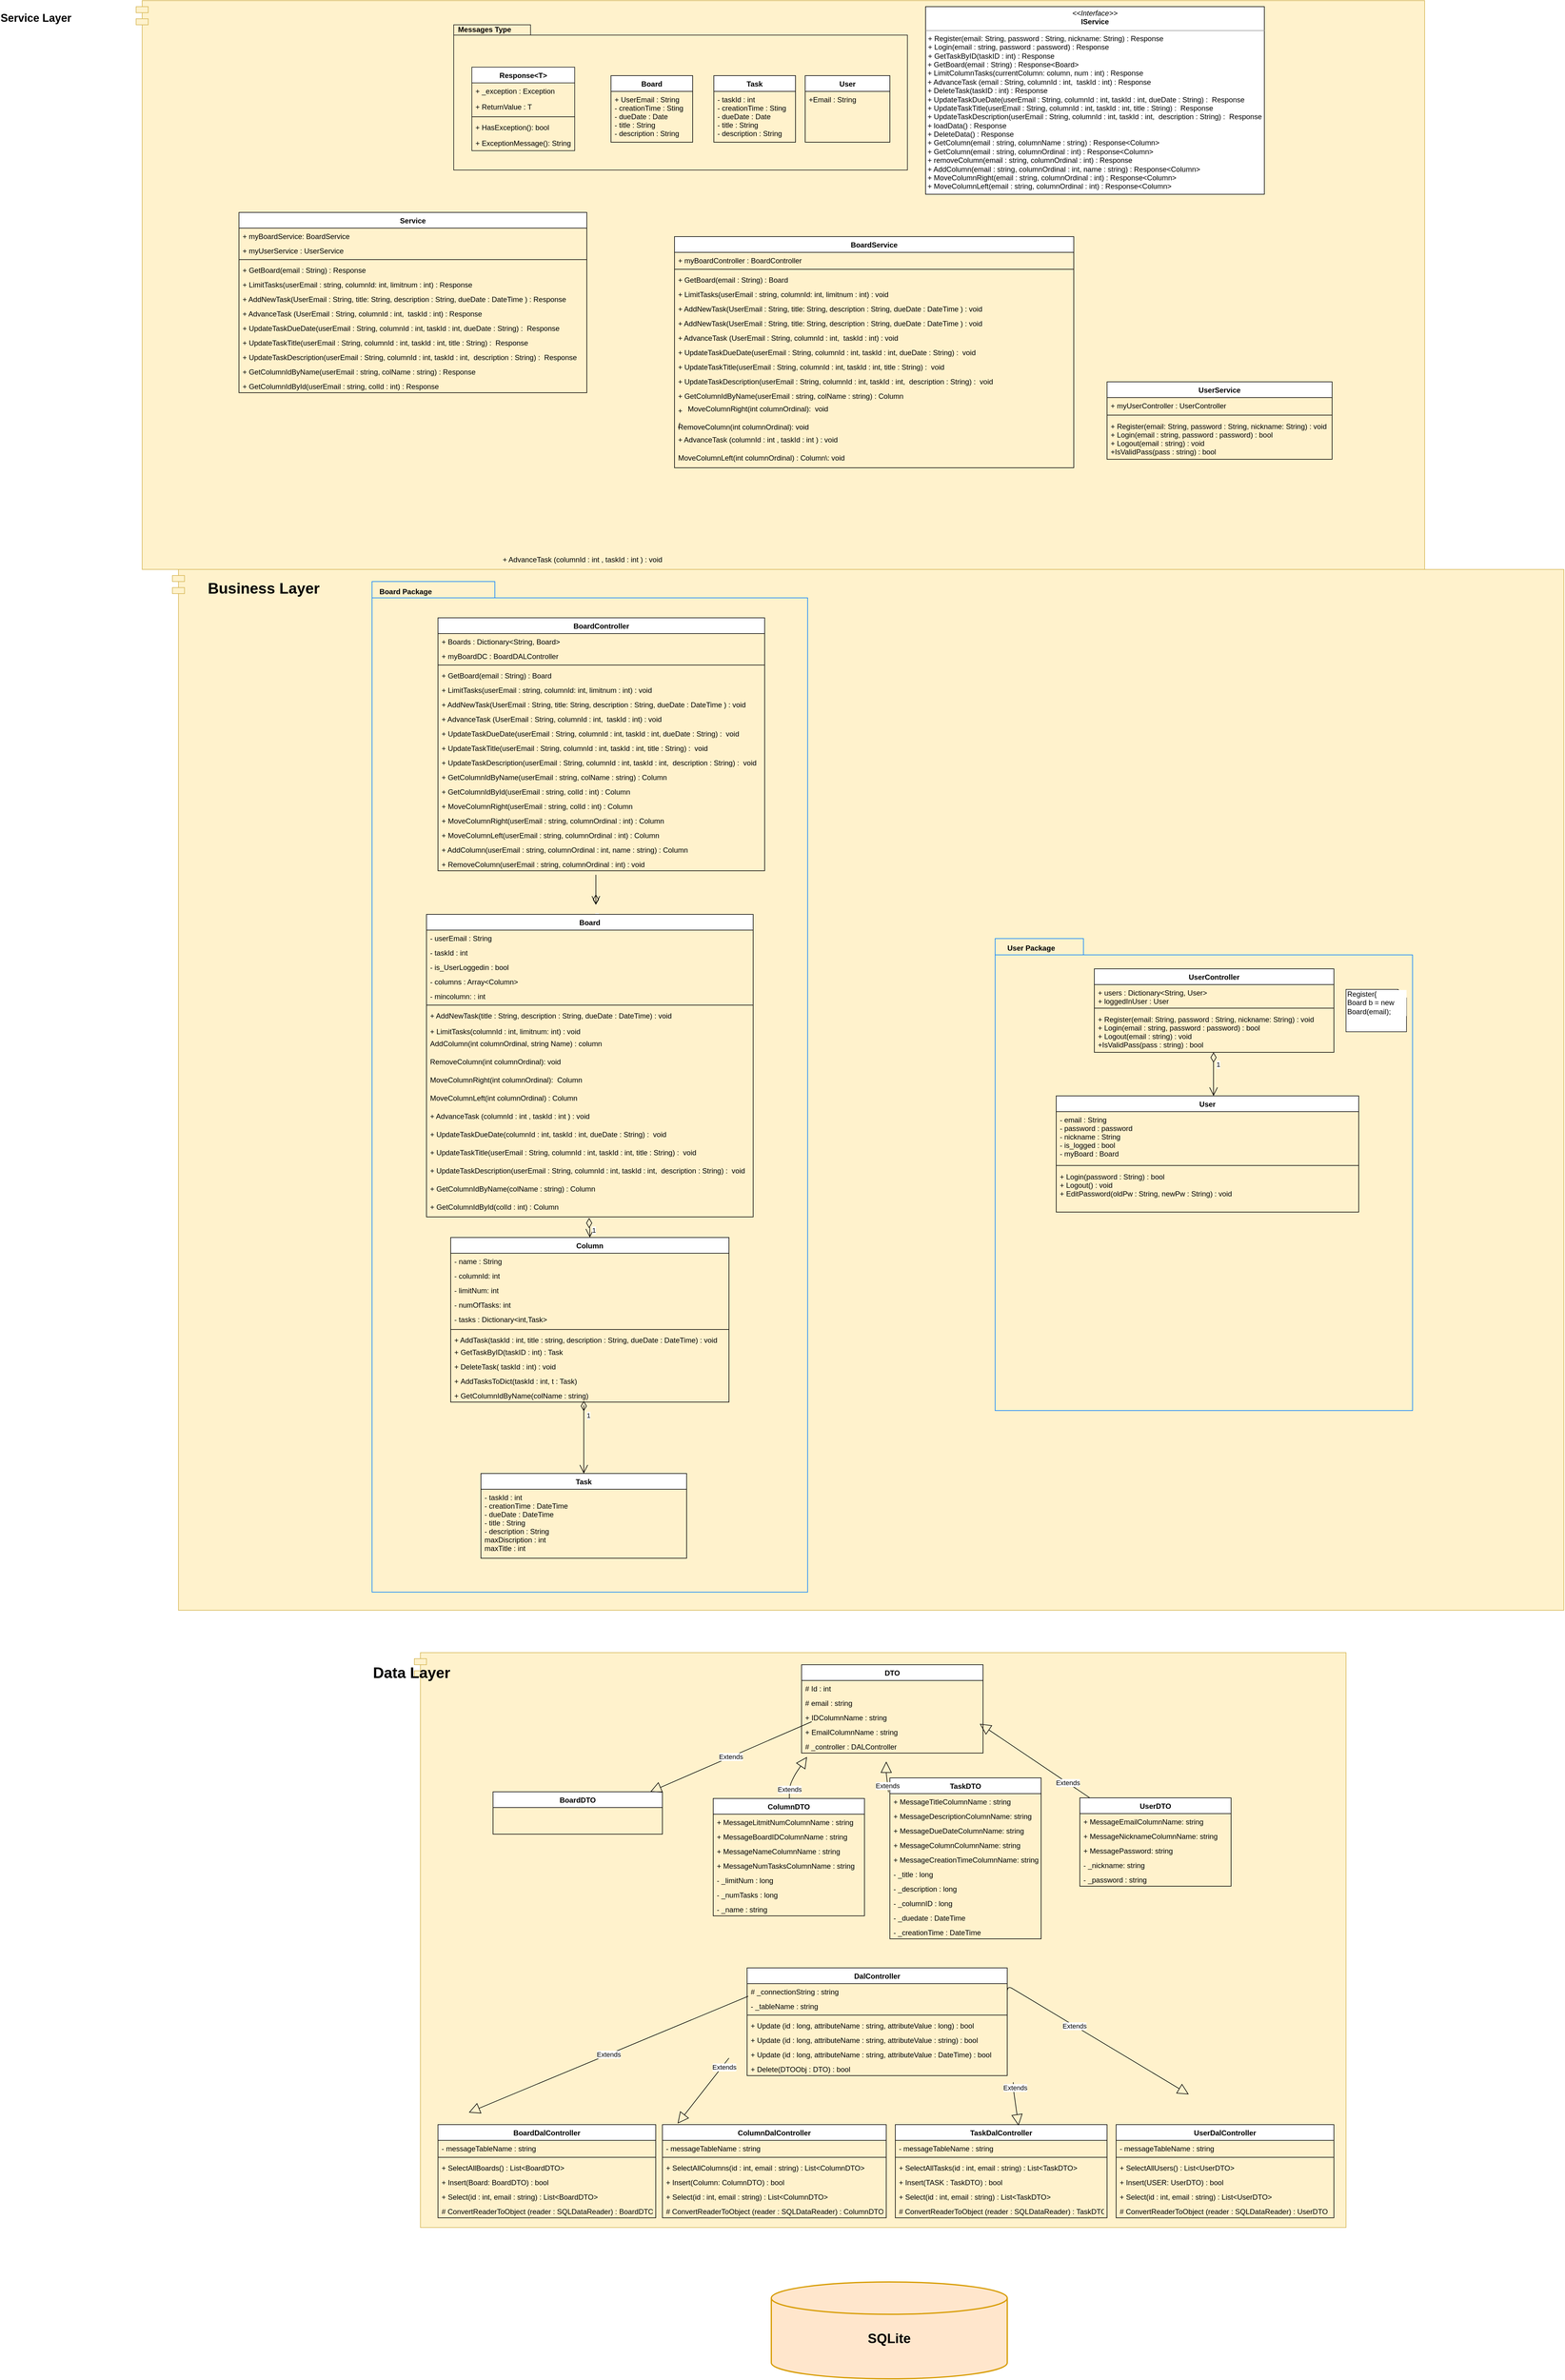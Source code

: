 <mxfile version="13.1.1" type="device"><diagram id="-RquYQ_NJTg_AUpqB6Ne" name="Page-1"><mxGraphModel dx="3422" dy="3586" grid="1" gridSize="10" guides="1" tooltips="1" connect="1" arrows="1" fold="1" page="1" pageScale="1" pageWidth="827" pageHeight="1169" math="0" shadow="0"><root><mxCell id="0"/><mxCell id="1" parent="0"/><mxCell id="ltBjUtxW135NRDKXW1PK-76" value="Service Layer" style="shape=module;align=right;spacingLeft=999;align=center;verticalAlign=bottom;startSize=26;fillColor=#fff2cc;strokeColor=#d6b656;labelPosition=left;verticalLabelPosition=top;spacingRight=-800;spacingBottom=-40;fontSize=18;fontStyle=1" parent="1" vertex="1"><mxGeometry x="-540" y="-1860" width="2130" height="940" as="geometry"/></mxCell><mxCell id="f_YDxazfHKyXnQlS2BQ8-2" value="Messages Type" style="shape=folder;fontStyle=1;spacingTop=10;tabWidth=127;tabHeight=17;tabPosition=left;html=1;verticalAlign=bottom;align=right;spacingBottom=-17;horizontal=1;labelPosition=left;verticalLabelPosition=top;spacingRight=-96;fillColor=#fff2cc;strokeColor=#1A1A1A;" parent="1" vertex="1"><mxGeometry x="-15" y="-1820" width="750" height="240" as="geometry"/></mxCell><mxCell id="PzMGgS6Cn8ioZ-nRno0Y-10" value="Data Layer" style="shape=module;align=center;spacingLeft=-999;align=center;verticalAlign=bottom;strokeColor=#d6b656;fillColor=#fff2cc;labelPosition=center;verticalLabelPosition=top;whiteSpace=wrap;spacingRight=550;spacingBottom=-50;fontSize=25;fontStyle=1" parent="1" vertex="1"><mxGeometry x="-80" y="870" width="1540" height="950" as="geometry"/></mxCell><mxCell id="7azGiuc3Ixv7HJGIlcdi-23" value="Business Layer" style="shape=module;align=center;spacingLeft=-999;align=center;verticalAlign=bottom;fillColor=#fff2cc;strokeColor=#d6b656;labelPosition=center;verticalLabelPosition=top;spacingRight=999;spacingBottom=-45;fontSize=25;fontStyle=1" parent="1" vertex="1"><mxGeometry x="-480" y="-920" width="2300" height="1720" as="geometry"/></mxCell><mxCell id="7azGiuc3Ixv7HJGIlcdi-16" value="Board Package" style="shape=folder;fontStyle=1;spacingTop=-2;tabWidth=203;tabHeight=27;tabPosition=left;html=1;fillColor=none;labelPosition=left;verticalLabelPosition=top;align=right;verticalAlign=bottom;spacingBottom=-26;spacingRight=-100;strokeColor=#007FFF;" parent="1" vertex="1"><mxGeometry x="-150" y="-900" width="720" height="1670" as="geometry"/></mxCell><mxCell id="7azGiuc3Ixv7HJGIlcdi-17" value="User Package" style="shape=folder;fontStyle=1;spacingTop=10;tabWidth=146;tabHeight=27;tabPosition=left;html=1;fillColor=none;labelPosition=left;verticalLabelPosition=top;align=right;verticalAlign=bottom;spacingRight=-100;spacingBottom=-25;strokeColor=#007FFF;" parent="1" vertex="1"><mxGeometry x="880" y="-310" width="690" height="780" as="geometry"/></mxCell><mxCell id="PlvojTVU_Txq_sQHf2pY-31" value="Service" style="swimlane;fontStyle=1;align=center;verticalAlign=top;childLayout=stackLayout;horizontal=1;startSize=26;horizontalStack=0;resizeParent=1;resizeParentMax=0;resizeLast=0;collapsible=1;marginBottom=0;" parent="1" vertex="1"><mxGeometry x="-370" y="-1510" width="575" height="298" as="geometry"/></mxCell><mxCell id="PlvojTVU_Txq_sQHf2pY-32" value="+ myBoardService: BoardService" style="text;align=left;verticalAlign=top;spacingLeft=4;spacingRight=4;overflow=hidden;rotatable=0;points=[[0,0.5],[1,0.5]];portConstraint=eastwest;" parent="PlvojTVU_Txq_sQHf2pY-31" vertex="1"><mxGeometry y="26" width="575" height="24" as="geometry"/></mxCell><mxCell id="PlvojTVU_Txq_sQHf2pY-43" value="+ myUserService : UserService" style="text;align=left;verticalAlign=top;spacingLeft=4;spacingRight=4;overflow=hidden;rotatable=0;points=[[0,0.5],[1,0.5]];portConstraint=eastwest;" parent="PlvojTVU_Txq_sQHf2pY-31" vertex="1"><mxGeometry y="50" width="575" height="24" as="geometry"/></mxCell><mxCell id="PlvojTVU_Txq_sQHf2pY-33" value="" style="line;strokeWidth=1;fillColor=none;align=left;verticalAlign=middle;spacingTop=-1;spacingLeft=3;spacingRight=3;rotatable=0;labelPosition=right;points=[];portConstraint=eastwest;labelBackgroundColor=#ffffff;" parent="PlvojTVU_Txq_sQHf2pY-31" vertex="1"><mxGeometry y="74" width="575" height="8" as="geometry"/></mxCell><mxCell id="PlvojTVU_Txq_sQHf2pY-34" value="+ GetBoard(email : String) : Response&#10;" style="text;align=left;verticalAlign=top;spacingLeft=4;spacingRight=4;overflow=hidden;rotatable=0;points=[[0,0.5],[1,0.5]];portConstraint=eastwest;" parent="PlvojTVU_Txq_sQHf2pY-31" vertex="1"><mxGeometry y="82" width="575" height="24" as="geometry"/></mxCell><mxCell id="PlvojTVU_Txq_sQHf2pY-35" value="+ LimitTasks(userEmail : string, columnId: int, limitnum : int) : Response&#10;" style="text;align=left;verticalAlign=top;spacingLeft=4;spacingRight=4;overflow=hidden;rotatable=0;points=[[0,0.5],[1,0.5]];portConstraint=eastwest;" parent="PlvojTVU_Txq_sQHf2pY-31" vertex="1"><mxGeometry y="106" width="575" height="24" as="geometry"/></mxCell><mxCell id="PlvojTVU_Txq_sQHf2pY-36" value="+ AddNewTask(UserEmail : String, title: String, description : String, dueDate : DateTime ) : Response&#10;&#10;" style="text;align=left;verticalAlign=top;spacingLeft=4;spacingRight=4;overflow=hidden;rotatable=0;points=[[0,0.5],[1,0.5]];portConstraint=eastwest;" parent="PlvojTVU_Txq_sQHf2pY-31" vertex="1"><mxGeometry y="130" width="575" height="24" as="geometry"/></mxCell><mxCell id="PlvojTVU_Txq_sQHf2pY-37" value="+ AdvanceTask (UserEmail : String, columnId : int,  taskId : int) : Response" style="text;align=left;verticalAlign=top;spacingLeft=4;spacingRight=4;overflow=hidden;rotatable=0;points=[[0,0.5],[1,0.5]];portConstraint=eastwest;" parent="PlvojTVU_Txq_sQHf2pY-31" vertex="1"><mxGeometry y="154" width="575" height="24" as="geometry"/></mxCell><mxCell id="PlvojTVU_Txq_sQHf2pY-38" value="+ UpdateTaskDueDate(userEmail : String, columnId : int, taskId : int, dueDate : String) :  Response&#10;&#10;" style="text;align=left;verticalAlign=top;spacingLeft=4;spacingRight=4;overflow=hidden;rotatable=0;points=[[0,0.5],[1,0.5]];portConstraint=eastwest;" parent="PlvojTVU_Txq_sQHf2pY-31" vertex="1"><mxGeometry y="178" width="575" height="24" as="geometry"/></mxCell><mxCell id="PlvojTVU_Txq_sQHf2pY-39" value="+ UpdateTaskTitle(userEmail : String, columnId : int, taskId : int, title : String) :  Response&#10;" style="text;align=left;verticalAlign=top;spacingLeft=4;spacingRight=4;overflow=hidden;rotatable=0;points=[[0,0.5],[1,0.5]];portConstraint=eastwest;" parent="PlvojTVU_Txq_sQHf2pY-31" vertex="1"><mxGeometry y="202" width="575" height="24" as="geometry"/></mxCell><mxCell id="PlvojTVU_Txq_sQHf2pY-40" value="+ UpdateTaskDescription(userEmail : String, columnId : int, taskId : int,  description : String) :  Response&#10;" style="text;align=left;verticalAlign=top;spacingLeft=4;spacingRight=4;overflow=hidden;rotatable=0;points=[[0,0.5],[1,0.5]];portConstraint=eastwest;" parent="PlvojTVU_Txq_sQHf2pY-31" vertex="1"><mxGeometry y="226" width="575" height="24" as="geometry"/></mxCell><mxCell id="PlvojTVU_Txq_sQHf2pY-41" value="+ GetColumnIdByName(userEmail : string, colName : string) : Response" style="text;align=left;verticalAlign=top;spacingLeft=4;spacingRight=4;overflow=hidden;rotatable=0;points=[[0,0.5],[1,0.5]];portConstraint=eastwest;" parent="PlvojTVU_Txq_sQHf2pY-31" vertex="1"><mxGeometry y="250" width="575" height="24" as="geometry"/></mxCell><mxCell id="PlvojTVU_Txq_sQHf2pY-42" value="+ GetColumnIdById(userEmail : string, colId : int) : Response" style="text;align=left;verticalAlign=top;spacingLeft=4;spacingRight=4;overflow=hidden;rotatable=0;points=[[0,0.5],[1,0.5]];portConstraint=eastwest;" parent="PlvojTVU_Txq_sQHf2pY-31" vertex="1"><mxGeometry y="274" width="575" height="24" as="geometry"/></mxCell><mxCell id="PlvojTVU_Txq_sQHf2pY-13" value="BoardService" style="swimlane;fontStyle=1;align=center;verticalAlign=top;childLayout=stackLayout;horizontal=1;startSize=26;horizontalStack=0;resizeParent=1;resizeParentMax=0;resizeLast=0;collapsible=1;marginBottom=0;" parent="1" vertex="1"><mxGeometry x="350" y="-1470" width="660" height="382" as="geometry"/></mxCell><mxCell id="PlvojTVU_Txq_sQHf2pY-14" value="+ myBoardController : BoardController" style="text;align=left;verticalAlign=top;spacingLeft=4;spacingRight=4;overflow=hidden;rotatable=0;points=[[0,0.5],[1,0.5]];portConstraint=eastwest;" parent="PlvojTVU_Txq_sQHf2pY-13" vertex="1"><mxGeometry y="26" width="660" height="24" as="geometry"/></mxCell><mxCell id="PlvojTVU_Txq_sQHf2pY-15" value="" style="line;strokeWidth=1;fillColor=none;align=left;verticalAlign=middle;spacingTop=-1;spacingLeft=3;spacingRight=3;rotatable=0;labelPosition=right;points=[];portConstraint=eastwest;labelBackgroundColor=#ffffff;" parent="PlvojTVU_Txq_sQHf2pY-13" vertex="1"><mxGeometry y="50" width="660" height="8" as="geometry"/></mxCell><mxCell id="PlvojTVU_Txq_sQHf2pY-16" value="+ GetBoard(email : String) : Board&#10;" style="text;align=left;verticalAlign=top;spacingLeft=4;spacingRight=4;overflow=hidden;rotatable=0;points=[[0,0.5],[1,0.5]];portConstraint=eastwest;" parent="PlvojTVU_Txq_sQHf2pY-13" vertex="1"><mxGeometry y="58" width="660" height="24" as="geometry"/></mxCell><mxCell id="PlvojTVU_Txq_sQHf2pY-17" value="+ LimitTasks(userEmail : string, columnId: int, limitnum : int) : void&#10;" style="text;align=left;verticalAlign=top;spacingLeft=4;spacingRight=4;overflow=hidden;rotatable=0;points=[[0,0.5],[1,0.5]];portConstraint=eastwest;" parent="PlvojTVU_Txq_sQHf2pY-13" vertex="1"><mxGeometry y="82" width="660" height="24" as="geometry"/></mxCell><mxCell id="bV0v_9uulyKvcgPEhH_I-34" value="+ AddNewTask(UserEmail : String, title: String, description : String, dueDate : DateTime ) : void&#10;&#10;" style="text;align=left;verticalAlign=top;spacingLeft=4;spacingRight=4;overflow=hidden;rotatable=0;points=[[0,0.5],[1,0.5]];portConstraint=eastwest;" vertex="1" parent="PlvojTVU_Txq_sQHf2pY-13"><mxGeometry y="106" width="660" height="24" as="geometry"/></mxCell><mxCell id="PlvojTVU_Txq_sQHf2pY-18" value="+ AddNewTask(UserEmail : String, title: String, description : String, dueDate : DateTime ) : void&#10;&#10;" style="text;align=left;verticalAlign=top;spacingLeft=4;spacingRight=4;overflow=hidden;rotatable=0;points=[[0,0.5],[1,0.5]];portConstraint=eastwest;" parent="PlvojTVU_Txq_sQHf2pY-13" vertex="1"><mxGeometry y="130" width="660" height="24" as="geometry"/></mxCell><mxCell id="PlvojTVU_Txq_sQHf2pY-19" value="+ AdvanceTask (UserEmail : String, columnId : int,  taskId : int) : void" style="text;align=left;verticalAlign=top;spacingLeft=4;spacingRight=4;overflow=hidden;rotatable=0;points=[[0,0.5],[1,0.5]];portConstraint=eastwest;" parent="PlvojTVU_Txq_sQHf2pY-13" vertex="1"><mxGeometry y="154" width="660" height="24" as="geometry"/></mxCell><mxCell id="PlvojTVU_Txq_sQHf2pY-20" value="+ UpdateTaskDueDate(userEmail : String, columnId : int, taskId : int, dueDate : String) :  void&#10;&#10;" style="text;align=left;verticalAlign=top;spacingLeft=4;spacingRight=4;overflow=hidden;rotatable=0;points=[[0,0.5],[1,0.5]];portConstraint=eastwest;" parent="PlvojTVU_Txq_sQHf2pY-13" vertex="1"><mxGeometry y="178" width="660" height="24" as="geometry"/></mxCell><mxCell id="PlvojTVU_Txq_sQHf2pY-21" value="+ UpdateTaskTitle(userEmail : String, columnId : int, taskId : int, title : String) :  void&#10;" style="text;align=left;verticalAlign=top;spacingLeft=4;spacingRight=4;overflow=hidden;rotatable=0;points=[[0,0.5],[1,0.5]];portConstraint=eastwest;" parent="PlvojTVU_Txq_sQHf2pY-13" vertex="1"><mxGeometry y="202" width="660" height="24" as="geometry"/></mxCell><mxCell id="PlvojTVU_Txq_sQHf2pY-22" value="+ UpdateTaskDescription(userEmail : String, columnId : int, taskId : int,  description : String) :  void&#10;" style="text;align=left;verticalAlign=top;spacingLeft=4;spacingRight=4;overflow=hidden;rotatable=0;points=[[0,0.5],[1,0.5]];portConstraint=eastwest;" parent="PlvojTVU_Txq_sQHf2pY-13" vertex="1"><mxGeometry y="226" width="660" height="24" as="geometry"/></mxCell><mxCell id="PlvojTVU_Txq_sQHf2pY-23" value="+ GetColumnIdByName(userEmail : string, colName : string) : Column" style="text;align=left;verticalAlign=top;spacingLeft=4;spacingRight=4;overflow=hidden;rotatable=0;points=[[0,0.5],[1,0.5]];portConstraint=eastwest;" parent="PlvojTVU_Txq_sQHf2pY-13" vertex="1"><mxGeometry y="250" width="660" height="24" as="geometry"/></mxCell><mxCell id="bV0v_9uulyKvcgPEhH_I-65" value="+" style="text;align=left;verticalAlign=top;spacingLeft=4;spacingRight=4;overflow=hidden;rotatable=0;points=[[0,0.5],[1,0.5]];portConstraint=eastwest;" vertex="1" parent="PlvojTVU_Txq_sQHf2pY-13"><mxGeometry y="274" width="660" height="24" as="geometry"/></mxCell><mxCell id="bV0v_9uulyKvcgPEhH_I-66" value="/" style="text;align=left;verticalAlign=top;spacingLeft=4;spacingRight=4;overflow=hidden;rotatable=0;points=[[0,0.5],[1,0.5]];portConstraint=eastwest;" vertex="1" parent="PlvojTVU_Txq_sQHf2pY-13"><mxGeometry y="298" width="660" height="24" as="geometry"/></mxCell><mxCell id="bV0v_9uulyKvcgPEhH_I-62" value="+ AdvanceTask (columnId : int , taskId : int ) : void" style="text;strokeColor=none;fillColor=none;align=left;verticalAlign=top;spacingLeft=4;spacingRight=4;overflow=hidden;rotatable=0;points=[[0,0.5],[1,0.5]];portConstraint=eastwest;" vertex="1" parent="PlvojTVU_Txq_sQHf2pY-13"><mxGeometry y="322" width="660" height="30" as="geometry"/></mxCell><mxCell id="bV0v_9uulyKvcgPEhH_I-61" value="MoveColumnLeft(int columnOrdinal) : Column\: void" style="text;strokeColor=none;fillColor=none;align=left;verticalAlign=top;spacingLeft=4;spacingRight=4;overflow=hidden;rotatable=0;points=[[0,0.5],[1,0.5]];portConstraint=eastwest;" vertex="1" parent="PlvojTVU_Txq_sQHf2pY-13"><mxGeometry y="352" width="660" height="30" as="geometry"/></mxCell><mxCell id="ltBjUtxW135NRDKXW1PK-75" value="&lt;b&gt;&lt;font style=&quot;font-size: 22px&quot;&gt;SQLite&lt;/font&gt;&lt;/b&gt;" style="strokeWidth=2;html=1;shape=mxgraph.flowchart.database;whiteSpace=wrap;startSize=26;spacingBottom=-28;fillColor=#ffe6cc;strokeColor=#d79b00;" parent="1" vertex="1"><mxGeometry x="510" y="1910" width="390" height="160" as="geometry"/></mxCell><mxCell id="ltBjUtxW135NRDKXW1PK-92" value="&lt;p style=&quot;margin: 0px ; margin-top: 4px ; text-align: center&quot;&gt;&lt;i&gt;&amp;lt;&amp;lt;Interface&amp;gt;&amp;gt;&lt;/i&gt;&lt;br&gt;&lt;b&gt;IService&lt;/b&gt;&lt;/p&gt;&lt;hr size=&quot;1&quot;&gt;&lt;p style=&quot;margin: 0px ; margin-left: 4px&quot;&gt;&lt;/p&gt;&lt;p style=&quot;margin: 0px ; margin-left: 4px&quot;&gt;+ Register(email: String, password : String, nickname: String) : Response&lt;br&gt;&lt;/p&gt;&lt;p style=&quot;margin: 0px ; margin-left: 4px&quot;&gt;+ Login(email : string, password : password) : Response&lt;br&gt;&lt;/p&gt;&lt;p style=&quot;margin: 0px ; margin-left: 4px&quot;&gt;+ GetTaskByID(taskID : int) : Response&lt;/p&gt;&lt;div style=&quot;padding: 0px ; margin: 0px&quot;&gt;&amp;nbsp;+ GetBoard(email : String) : Response&amp;lt;Board&amp;gt;&lt;span&gt;&amp;nbsp;&lt;/span&gt;&lt;/div&gt;&amp;nbsp;+ LimitColumnTasks(currentColumn: column, num : int) : Response&lt;br&gt;&amp;nbsp;+ AdvanceTask (email : String, columnId : int,&amp;nbsp; taskId : int) : Response&lt;br&gt;&amp;nbsp;+ DeleteTask(taskID : int) : Response&lt;span&gt;&amp;nbsp;&lt;/span&gt;&lt;br&gt;&amp;nbsp;+ UpdateTaskDueDate(userEmail : String, columnId : int, taskId : int, dueDate : String) :&amp;nbsp; Response&lt;br&gt;&amp;nbsp;+ UpdateTaskTitle(userEmail : String, columnId : int, taskId : int, title : String) :&amp;nbsp; Response&lt;div style=&quot;padding: 0px ; margin: 0px&quot;&gt;&amp;nbsp;+ UpdateTaskDescription(userEmail : String, columnId : int, taskId : int,&amp;nbsp; description : String) :&amp;nbsp; Response&lt;div style=&quot;padding: 0px ; margin: 0px&quot;&gt;&amp;nbsp;+ loadData() : Response&lt;/div&gt;&lt;div style=&quot;padding: 0px ; margin: 0px&quot;&gt;&amp;nbsp;+ DeleteData() : Response&lt;/div&gt;&lt;div style=&quot;padding: 0px ; margin: 0px&quot;&gt;&amp;nbsp;+ GetColumn(email : string, columnName : string) : Response&amp;lt;Column&amp;gt;&lt;/div&gt;&lt;div style=&quot;padding: 0px ; margin: 0px&quot;&gt;&amp;nbsp;+ GetColumn(email : string, columnOrdinal : int) : Response&amp;lt;Column&amp;gt;&lt;/div&gt;&lt;div style=&quot;padding: 0px ; margin: 0px&quot;&gt;&amp;nbsp;+ removeColumn(email : string, columnOrdinal : int) : Response&lt;br&gt;&lt;/div&gt;&lt;div style=&quot;padding: 0px ; margin: 0px&quot;&gt;&amp;nbsp;+ AddColumn(email : string, columnOrdinal : int, name : string) : Response&amp;lt;Column&amp;gt;&amp;nbsp;&lt;br&gt;&lt;/div&gt;&lt;div style=&quot;padding: 0px ; margin: 0px&quot;&gt;&amp;nbsp;+ MoveColumnRight(email : string, columnOrdinal : int) : Response&amp;lt;Column&amp;gt;&lt;br&gt;&lt;/div&gt;&lt;div style=&quot;padding: 0px ; margin: 0px&quot;&gt;&amp;nbsp;+ MoveColumnLeft(email : string, columnOrdinal : int) : Response&amp;lt;Column&amp;gt;&lt;br&gt;&lt;/div&gt;&lt;/div&gt;" style="verticalAlign=top;align=left;overflow=fill;fontSize=12;fontFamily=Helvetica;html=1;startSize=26;" parent="1" vertex="1"><mxGeometry x="765" y="-1850" width="560" height="310" as="geometry"/></mxCell><mxCell id="f_YDxazfHKyXnQlS2BQ8-60" value="Register{&lt;br&gt;Board b = new Board(email);" style="shape=note;whiteSpace=wrap;html=1;size=14;verticalAlign=top;align=left;spacingTop=-6;labelBackgroundColor=#ffffff;strokeColor=#1A1A1A;fillColor=#FFFFFF;" parent="1" vertex="1"><mxGeometry x="1460" y="-226" width="100" height="70" as="geometry"/></mxCell><mxCell id="ltBjUtxW135NRDKXW1PK-23" value="UserController" style="swimlane;fontStyle=1;align=center;verticalAlign=top;childLayout=stackLayout;horizontal=1;startSize=26;horizontalStack=0;resizeParent=1;resizeParentMax=0;resizeLast=0;collapsible=1;marginBottom=0;" parent="1" vertex="1"><mxGeometry x="1044" y="-260" width="396" height="138" as="geometry"/></mxCell><mxCell id="f_YDxazfHKyXnQlS2BQ8-47" value="+ users : Dictionary&lt;String, User&gt;&#10;+ loggedInUser : User" style="text;align=left;verticalAlign=top;spacingLeft=4;spacingRight=4;overflow=hidden;rotatable=0;points=[[0,0.5],[1,0.5]];portConstraint=eastwest;" parent="ltBjUtxW135NRDKXW1PK-23" vertex="1"><mxGeometry y="26" width="396" height="34" as="geometry"/></mxCell><mxCell id="f_YDxazfHKyXnQlS2BQ8-46" value="" style="line;strokeWidth=1;fillColor=none;align=left;verticalAlign=middle;spacingTop=-1;spacingLeft=3;spacingRight=3;rotatable=0;labelPosition=right;points=[];portConstraint=eastwest;" parent="ltBjUtxW135NRDKXW1PK-23" vertex="1"><mxGeometry y="60" width="396" height="10" as="geometry"/></mxCell><mxCell id="ltBjUtxW135NRDKXW1PK-24" value="+ Register(email: String, password : String, nickname: String) : void&#10;+ Login(email : string, password : password) : bool&#10;+ Logout(email : string) : void&#10;+IsValidPass(pass : string) : bool" style="text;align=left;verticalAlign=top;spacingLeft=4;spacingRight=4;overflow=hidden;rotatable=0;points=[[0,0.5],[1,0.5]];portConstraint=eastwest;" parent="ltBjUtxW135NRDKXW1PK-23" vertex="1"><mxGeometry y="70" width="396" height="68" as="geometry"/></mxCell><mxCell id="Bc8iCjD8DV4jMRBxt45--7" value="User" style="swimlane;fontStyle=1;align=center;verticalAlign=top;childLayout=stackLayout;horizontal=1;startSize=26;horizontalStack=0;resizeParent=1;resizeParentMax=0;resizeLast=0;collapsible=1;marginBottom=0;fillColor=#FFFFFF;" parent="1" vertex="1"><mxGeometry x="981" y="-50" width="500" height="192" as="geometry"/></mxCell><mxCell id="Bc8iCjD8DV4jMRBxt45--8" value="- email : String&#10;- password : password&#10;- nickname : String&#10;- is_logged : bool&#10;- myBoard : Board" style="text;align=left;verticalAlign=top;spacingLeft=4;spacingRight=4;overflow=hidden;rotatable=0;points=[[0,0.5],[1,0.5]];portConstraint=eastwest;" parent="Bc8iCjD8DV4jMRBxt45--7" vertex="1"><mxGeometry y="26" width="500" height="84" as="geometry"/></mxCell><mxCell id="Bc8iCjD8DV4jMRBxt45--9" value="" style="line;strokeWidth=1;fillColor=none;align=left;verticalAlign=middle;spacingTop=-1;spacingLeft=3;spacingRight=3;rotatable=0;labelPosition=right;points=[];portConstraint=eastwest;" parent="Bc8iCjD8DV4jMRBxt45--7" vertex="1"><mxGeometry y="110" width="500" height="10" as="geometry"/></mxCell><mxCell id="Bc8iCjD8DV4jMRBxt45--10" value="+ Login(password : String) : bool&#10;+ Logout() : void&#10;+ EditPassword(oldPw : String, newPw : String) : void&#10;" style="text;strokeColor=none;fillColor=none;align=left;verticalAlign=top;spacingLeft=4;spacingRight=4;overflow=hidden;rotatable=0;points=[[0,0.5],[1,0.5]];portConstraint=eastwest;" parent="Bc8iCjD8DV4jMRBxt45--7" vertex="1"><mxGeometry y="120" width="500" height="72" as="geometry"/></mxCell><mxCell id="TAwMk2L25y2mn7AtMvrn-1" value="Column" style="swimlane;fontStyle=1;align=center;verticalAlign=top;childLayout=stackLayout;horizontal=1;startSize=26;horizontalStack=0;resizeParent=1;resizeParentMax=0;resizeLast=0;collapsible=1;marginBottom=0;" parent="1" vertex="1"><mxGeometry x="-20" y="184" width="460" height="272" as="geometry"/></mxCell><mxCell id="TAwMk2L25y2mn7AtMvrn-2" value="- name : String" style="text;strokeColor=none;fillColor=none;align=left;verticalAlign=top;spacingLeft=4;spacingRight=4;overflow=hidden;rotatable=0;points=[[0,0.5],[1,0.5]];portConstraint=eastwest;" parent="TAwMk2L25y2mn7AtMvrn-1" vertex="1"><mxGeometry y="26" width="460" height="24" as="geometry"/></mxCell><mxCell id="PzMGgS6Cn8ioZ-nRno0Y-11" value="- columnId: int" style="text;strokeColor=none;fillColor=none;align=left;verticalAlign=top;spacingLeft=4;spacingRight=4;overflow=hidden;rotatable=0;points=[[0,0.5],[1,0.5]];portConstraint=eastwest;" parent="TAwMk2L25y2mn7AtMvrn-1" vertex="1"><mxGeometry y="50" width="460" height="24" as="geometry"/></mxCell><mxCell id="ltBjUtxW135NRDKXW1PK-16" value="- limitNum: int" style="text;strokeColor=none;fillColor=none;align=left;verticalAlign=top;spacingLeft=4;spacingRight=4;overflow=hidden;rotatable=0;points=[[0,0.5],[1,0.5]];portConstraint=eastwest;" parent="TAwMk2L25y2mn7AtMvrn-1" vertex="1"><mxGeometry y="74" width="460" height="24" as="geometry"/></mxCell><mxCell id="PlvojTVU_Txq_sQHf2pY-1" value="- numOfTasks: int" style="text;strokeColor=none;fillColor=none;align=left;verticalAlign=top;spacingLeft=4;spacingRight=4;overflow=hidden;rotatable=0;points=[[0,0.5],[1,0.5]];portConstraint=eastwest;" parent="TAwMk2L25y2mn7AtMvrn-1" vertex="1"><mxGeometry y="98" width="460" height="24" as="geometry"/></mxCell><mxCell id="TAwMk2L25y2mn7AtMvrn-23" value="- tasks : Dictionary&lt;int,Task&gt;" style="text;strokeColor=none;fillColor=none;align=left;verticalAlign=top;spacingLeft=4;spacingRight=4;overflow=hidden;rotatable=0;points=[[0,0.5],[1,0.5]];portConstraint=eastwest;" parent="TAwMk2L25y2mn7AtMvrn-1" vertex="1"><mxGeometry y="122" width="460" height="26" as="geometry"/></mxCell><mxCell id="TAwMk2L25y2mn7AtMvrn-3" value="" style="line;strokeWidth=1;fillColor=none;align=left;verticalAlign=middle;spacingTop=-1;spacingLeft=3;spacingRight=3;rotatable=0;labelPosition=right;points=[];portConstraint=eastwest;" parent="TAwMk2L25y2mn7AtMvrn-1" vertex="1"><mxGeometry y="148" width="460" height="8" as="geometry"/></mxCell><mxCell id="f_YDxazfHKyXnQlS2BQ8-48" value="+ AddTask(taskId : int, title : string, description : String, dueDate : DateTime) : void" style="text;strokeColor=none;fillColor=none;align=left;verticalAlign=top;spacingLeft=4;spacingRight=4;overflow=hidden;rotatable=0;points=[[0,0.5],[1,0.5]];portConstraint=eastwest;" parent="TAwMk2L25y2mn7AtMvrn-1" vertex="1"><mxGeometry y="156" width="460" height="20" as="geometry"/></mxCell><mxCell id="TAwMk2L25y2mn7AtMvrn-21" value="+ GetTaskByID(taskID : int) : Task" style="text;strokeColor=none;fillColor=none;align=left;verticalAlign=top;spacingLeft=4;spacingRight=4;overflow=hidden;rotatable=0;points=[[0,0.5],[1,0.5]];portConstraint=eastwest;" parent="TAwMk2L25y2mn7AtMvrn-1" vertex="1"><mxGeometry y="176" width="460" height="24" as="geometry"/></mxCell><mxCell id="f_YDxazfHKyXnQlS2BQ8-58" value="+ DeleteTask( taskId : int) : void" style="text;strokeColor=none;fillColor=none;align=left;verticalAlign=top;spacingLeft=4;spacingRight=4;overflow=hidden;rotatable=0;points=[[0,0.5],[1,0.5]];portConstraint=eastwest;" parent="TAwMk2L25y2mn7AtMvrn-1" vertex="1"><mxGeometry y="200" width="460" height="24" as="geometry"/></mxCell><mxCell id="PlvojTVU_Txq_sQHf2pY-2" value="+ AddTasksToDict(taskId : int, t : Task)" style="text;strokeColor=none;fillColor=none;align=left;verticalAlign=top;spacingLeft=4;spacingRight=4;overflow=hidden;rotatable=0;points=[[0,0.5],[1,0.5]];portConstraint=eastwest;" parent="TAwMk2L25y2mn7AtMvrn-1" vertex="1"><mxGeometry y="224" width="460" height="24" as="geometry"/></mxCell><mxCell id="PlvojTVU_Txq_sQHf2pY-5" value="+ GetColumnIdByName(colName : string)" style="text;strokeColor=none;fillColor=none;align=left;verticalAlign=top;spacingLeft=4;spacingRight=4;overflow=hidden;rotatable=0;points=[[0,0.5],[1,0.5]];portConstraint=eastwest;" parent="TAwMk2L25y2mn7AtMvrn-1" vertex="1"><mxGeometry y="248" width="460" height="24" as="geometry"/></mxCell><mxCell id="ltBjUtxW135NRDKXW1PK-49" value="Task" style="swimlane;fontStyle=1;align=center;verticalAlign=top;childLayout=stackLayout;horizontal=1;startSize=26;horizontalStack=0;resizeParent=1;resizeParentMax=0;resizeLast=0;collapsible=1;marginBottom=0;" parent="1" vertex="1"><mxGeometry x="30" y="574" width="340" height="140" as="geometry"/></mxCell><mxCell id="ltBjUtxW135NRDKXW1PK-50" value="- taskId : int&#10;- creationTime : DateTime&#10;- dueDate : DateTime&#10;- title : String&#10;- description : String&#10;maxDiscription : int &#10;maxTitle : int&#10;" style="text;strokeColor=none;fillColor=none;align=left;verticalAlign=top;spacingLeft=4;spacingRight=4;overflow=hidden;rotatable=0;points=[[0,0.5],[1,0.5]];portConstraint=eastwest;" parent="ltBjUtxW135NRDKXW1PK-49" vertex="1"><mxGeometry y="26" width="340" height="114" as="geometry"/></mxCell><mxCell id="PlvojTVU_Txq_sQHf2pY-49" value="1" style="endArrow=open;html=1;endSize=12;startArrow=diamondThin;startSize=14;startFill=0;edgeStyle=orthogonalEdgeStyle;align=left;verticalAlign=bottom;entryX=0.5;entryY=0;entryDx=0;entryDy=0;spacingBottom=-33;" parent="1" target="ltBjUtxW135NRDKXW1PK-49" edge="1"><mxGeometry x="-1" y="3" relative="1" as="geometry"><mxPoint x="200" y="454" as="sourcePoint"/><mxPoint x="260" y="434" as="targetPoint"/><Array as="points"><mxPoint x="200" y="458"/></Array></mxGeometry></mxCell><mxCell id="PlvojTVU_Txq_sQHf2pY-51" value="1" style="endArrow=open;html=1;endSize=12;startArrow=diamondThin;startSize=14;startFill=0;edgeStyle=orthogonalEdgeStyle;align=left;verticalAlign=bottom;spacingBottom=-29;exitX=0.498;exitY=1.053;exitDx=0;exitDy=0;exitPerimeter=0;" parent="1" target="TAwMk2L25y2mn7AtMvrn-1" edge="1" source="PlvojTVU_Txq_sQHf2pY-9"><mxGeometry x="-1" y="3" relative="1" as="geometry"><mxPoint x="210" y="70" as="sourcePoint"/><mxPoint x="270" y="144" as="targetPoint"/><Array as="points"><mxPoint x="210" y="167"/></Array></mxGeometry></mxCell><mxCell id="PlvojTVU_Txq_sQHf2pY-52" value="1" style="endArrow=open;html=1;endSize=12;startArrow=diamondThin;startSize=14;startFill=0;edgeStyle=orthogonalEdgeStyle;align=left;verticalAlign=bottom;spacingBottom=-29;" parent="1" edge="1"><mxGeometry x="-1" y="3" relative="1" as="geometry"><mxPoint x="220" y="-366" as="sourcePoint"/><mxPoint x="220" y="-366" as="targetPoint"/><Array as="points"><mxPoint x="220" y="-420"/><mxPoint x="220" y="-420"/></Array></mxGeometry></mxCell><mxCell id="PlvojTVU_Txq_sQHf2pY-68" value="1" style="endArrow=open;html=1;endSize=12;startArrow=diamondThin;startSize=14;startFill=0;edgeStyle=orthogonalEdgeStyle;align=left;verticalAlign=bottom;spacingBottom=-29;" parent="1" edge="1"><mxGeometry x="-1" y="3" relative="1" as="geometry"><mxPoint x="1241" y="-122.0" as="sourcePoint"/><mxPoint x="1241" y="-50" as="targetPoint"/><Array as="points"><mxPoint x="1241" y="-122"/></Array></mxGeometry></mxCell><mxCell id="f_YDxazfHKyXnQlS2BQ8-35" value="Response&lt;T&gt;" style="swimlane;fontStyle=1;align=center;verticalAlign=top;childLayout=stackLayout;horizontal=1;startSize=26;horizontalStack=0;resizeParent=1;resizeParentMax=0;resizeLast=0;collapsible=1;marginBottom=0;strokeColor=#1A1A1A;fillColor=#FFFFFF;" parent="1" vertex="1"><mxGeometry x="15" y="-1750" width="170" height="138" as="geometry"/></mxCell><mxCell id="f_YDxazfHKyXnQlS2BQ8-41" value="+ _exception : Exception" style="text;strokeColor=none;fillColor=none;align=left;verticalAlign=top;spacingLeft=4;spacingRight=4;overflow=hidden;rotatable=0;points=[[0,0.5],[1,0.5]];portConstraint=eastwest;" parent="f_YDxazfHKyXnQlS2BQ8-35" vertex="1"><mxGeometry y="26" width="170" height="26" as="geometry"/></mxCell><mxCell id="f_YDxazfHKyXnQlS2BQ8-36" value="+ ReturnValue : T" style="text;strokeColor=none;fillColor=none;align=left;verticalAlign=top;spacingLeft=4;spacingRight=4;overflow=hidden;rotatable=0;points=[[0,0.5],[1,0.5]];portConstraint=eastwest;" parent="f_YDxazfHKyXnQlS2BQ8-35" vertex="1"><mxGeometry y="52" width="170" height="26" as="geometry"/></mxCell><mxCell id="f_YDxazfHKyXnQlS2BQ8-37" value="" style="line;strokeWidth=1;fillColor=none;align=left;verticalAlign=middle;spacingTop=-1;spacingLeft=3;spacingRight=3;rotatable=0;labelPosition=right;points=[];portConstraint=eastwest;" parent="f_YDxazfHKyXnQlS2BQ8-35" vertex="1"><mxGeometry y="78" width="170" height="8" as="geometry"/></mxCell><mxCell id="f_YDxazfHKyXnQlS2BQ8-38" value="+ HasException(): bool" style="text;strokeColor=none;fillColor=none;align=left;verticalAlign=top;spacingLeft=4;spacingRight=4;overflow=hidden;rotatable=0;points=[[0,0.5],[1,0.5]];portConstraint=eastwest;" parent="f_YDxazfHKyXnQlS2BQ8-35" vertex="1"><mxGeometry y="86" width="170" height="26" as="geometry"/></mxCell><mxCell id="f_YDxazfHKyXnQlS2BQ8-42" value="+ ExceptionMessage(): String" style="text;strokeColor=none;fillColor=none;align=left;verticalAlign=top;spacingLeft=4;spacingRight=4;overflow=hidden;rotatable=0;points=[[0,0.5],[1,0.5]];portConstraint=eastwest;" parent="f_YDxazfHKyXnQlS2BQ8-35" vertex="1"><mxGeometry y="112" width="170" height="26" as="geometry"/></mxCell><mxCell id="f_YDxazfHKyXnQlS2BQ8-24" value="Board" style="swimlane;fontStyle=1;align=center;verticalAlign=top;childLayout=stackLayout;horizontal=1;startSize=26;horizontalStack=0;resizeParent=1;resizeParentMax=0;resizeLast=0;collapsible=1;marginBottom=0;" parent="1" vertex="1"><mxGeometry x="245" y="-1736" width="135" height="110" as="geometry"/></mxCell><mxCell id="f_YDxazfHKyXnQlS2BQ8-25" value="+ UserEmail : String&#10;- creationTime : Sting&#10;- dueDate : Date&#10;- title : String&#10;- description : String&#10;" style="text;strokeColor=none;fillColor=none;align=left;verticalAlign=top;spacingLeft=4;spacingRight=4;overflow=hidden;rotatable=0;points=[[0,0.5],[1,0.5]];portConstraint=eastwest;" parent="f_YDxazfHKyXnQlS2BQ8-24" vertex="1"><mxGeometry y="26" width="135" height="84" as="geometry"/></mxCell><mxCell id="f_YDxazfHKyXnQlS2BQ8-33" value="Task" style="swimlane;fontStyle=1;align=center;verticalAlign=top;childLayout=stackLayout;horizontal=1;startSize=26;horizontalStack=0;resizeParent=1;resizeParentMax=0;resizeLast=0;collapsible=1;marginBottom=0;" parent="1" vertex="1"><mxGeometry x="415" y="-1736" width="135" height="110" as="geometry"/></mxCell><mxCell id="f_YDxazfHKyXnQlS2BQ8-34" value="- taskId : int&#10;- creationTime : Sting&#10;- dueDate : Date&#10;- title : String&#10;- description : String&#10;" style="text;strokeColor=none;fillColor=none;align=left;verticalAlign=top;spacingLeft=4;spacingRight=4;overflow=hidden;rotatable=0;points=[[0,0.5],[1,0.5]];portConstraint=eastwest;" parent="f_YDxazfHKyXnQlS2BQ8-33" vertex="1"><mxGeometry y="26" width="135" height="84" as="geometry"/></mxCell><mxCell id="f_YDxazfHKyXnQlS2BQ8-29" value="User" style="swimlane;fontStyle=1;align=center;verticalAlign=top;childLayout=stackLayout;horizontal=1;startSize=26;horizontalStack=0;resizeParent=1;resizeParentMax=0;resizeLast=0;collapsible=1;marginBottom=0;" parent="1" vertex="1"><mxGeometry x="566" y="-1736" width="140" height="110" as="geometry"/></mxCell><mxCell id="f_YDxazfHKyXnQlS2BQ8-30" value="+Email : String&#10;" style="text;strokeColor=none;fillColor=none;align=left;verticalAlign=top;spacingLeft=4;spacingRight=4;overflow=hidden;rotatable=0;points=[[0,0.5],[1,0.5]];portConstraint=eastwest;" parent="f_YDxazfHKyXnQlS2BQ8-29" vertex="1"><mxGeometry y="26" width="140" height="84" as="geometry"/></mxCell><mxCell id="PlvojTVU_Txq_sQHf2pY-27" value="UserService" style="swimlane;fontStyle=1;align=center;verticalAlign=top;childLayout=stackLayout;horizontal=1;startSize=26;horizontalStack=0;resizeParent=1;resizeParentMax=0;resizeLast=0;collapsible=1;marginBottom=0;" parent="1" vertex="1"><mxGeometry x="1065" y="-1230" width="372" height="128" as="geometry"/></mxCell><mxCell id="PlvojTVU_Txq_sQHf2pY-28" value="+ myUserController : UserController" style="text;align=left;verticalAlign=top;spacingLeft=4;spacingRight=4;overflow=hidden;rotatable=0;points=[[0,0.5],[1,0.5]];portConstraint=eastwest;" parent="PlvojTVU_Txq_sQHf2pY-27" vertex="1"><mxGeometry y="26" width="372" height="24" as="geometry"/></mxCell><mxCell id="PlvojTVU_Txq_sQHf2pY-29" value="" style="line;strokeWidth=1;fillColor=none;align=left;verticalAlign=middle;spacingTop=-1;spacingLeft=3;spacingRight=3;rotatable=0;labelPosition=right;points=[];portConstraint=eastwest;" parent="PlvojTVU_Txq_sQHf2pY-27" vertex="1"><mxGeometry y="50" width="372" height="10" as="geometry"/></mxCell><mxCell id="PlvojTVU_Txq_sQHf2pY-30" value="+ Register(email: String, password : String, nickname: String) : void&#10;+ Login(email : string, password : password) : bool&#10;+ Logout(email : string) : void&#10;+IsValidPass(pass : string) : bool" style="text;align=left;verticalAlign=top;spacingLeft=4;spacingRight=4;overflow=hidden;rotatable=0;points=[[0,0.5],[1,0.5]];portConstraint=eastwest;" parent="PlvojTVU_Txq_sQHf2pY-27" vertex="1"><mxGeometry y="60" width="372" height="68" as="geometry"/></mxCell><mxCell id="TTnJjQzm0ArWal8KWD2n-51" value="TaskDTO" style="swimlane;fontStyle=1;align=center;verticalAlign=top;childLayout=stackLayout;horizontal=1;startSize=26;horizontalStack=0;resizeParent=1;resizeParentMax=0;resizeLast=0;collapsible=1;marginBottom=0;" parent="1" vertex="1"><mxGeometry x="706" y="1077" width="250" height="266" as="geometry"/></mxCell><mxCell id="TTnJjQzm0ArWal8KWD2n-52" value="+ MessageTitleColumnName : string" style="text;strokeColor=none;fillColor=none;align=left;verticalAlign=top;spacingLeft=4;spacingRight=4;overflow=hidden;rotatable=0;points=[[0,0.5],[1,0.5]];portConstraint=eastwest;" parent="TTnJjQzm0ArWal8KWD2n-51" vertex="1"><mxGeometry y="26" width="250" height="24" as="geometry"/></mxCell><mxCell id="TTnJjQzm0ArWal8KWD2n-53" value="+ MessageDescriptionColumnName: string" style="text;strokeColor=none;fillColor=none;align=left;verticalAlign=top;spacingLeft=4;spacingRight=4;overflow=hidden;rotatable=0;points=[[0,0.5],[1,0.5]];portConstraint=eastwest;" parent="TTnJjQzm0ArWal8KWD2n-51" vertex="1"><mxGeometry y="50" width="250" height="24" as="geometry"/></mxCell><mxCell id="TTnJjQzm0ArWal8KWD2n-54" value="+ MessageDueDateColumnName: string" style="text;strokeColor=none;fillColor=none;align=left;verticalAlign=top;spacingLeft=4;spacingRight=4;overflow=hidden;rotatable=0;points=[[0,0.5],[1,0.5]];portConstraint=eastwest;" parent="TTnJjQzm0ArWal8KWD2n-51" vertex="1"><mxGeometry y="74" width="250" height="24" as="geometry"/></mxCell><mxCell id="TTnJjQzm0ArWal8KWD2n-55" value="+ MessageColumnColumnName: string" style="text;strokeColor=none;fillColor=none;align=left;verticalAlign=top;spacingLeft=4;spacingRight=4;overflow=hidden;rotatable=0;points=[[0,0.5],[1,0.5]];portConstraint=eastwest;" parent="TTnJjQzm0ArWal8KWD2n-51" vertex="1"><mxGeometry y="98" width="250" height="24" as="geometry"/></mxCell><mxCell id="TTnJjQzm0ArWal8KWD2n-60" value="+ MessageCreationTimeColumnName: string" style="text;strokeColor=none;fillColor=none;align=left;verticalAlign=top;spacingLeft=4;spacingRight=4;overflow=hidden;rotatable=0;points=[[0,0.5],[1,0.5]];portConstraint=eastwest;" parent="TTnJjQzm0ArWal8KWD2n-51" vertex="1"><mxGeometry y="122" width="250" height="24" as="geometry"/></mxCell><mxCell id="TTnJjQzm0ArWal8KWD2n-56" value="- _title : long" style="text;strokeColor=none;fillColor=none;align=left;verticalAlign=top;spacingLeft=4;spacingRight=4;overflow=hidden;rotatable=0;points=[[0,0.5],[1,0.5]];portConstraint=eastwest;" parent="TTnJjQzm0ArWal8KWD2n-51" vertex="1"><mxGeometry y="146" width="250" height="24" as="geometry"/></mxCell><mxCell id="TTnJjQzm0ArWal8KWD2n-57" value="- _description : long" style="text;strokeColor=none;fillColor=none;align=left;verticalAlign=top;spacingLeft=4;spacingRight=4;overflow=hidden;rotatable=0;points=[[0,0.5],[1,0.5]];portConstraint=eastwest;" parent="TTnJjQzm0ArWal8KWD2n-51" vertex="1"><mxGeometry y="170" width="250" height="24" as="geometry"/></mxCell><mxCell id="TTnJjQzm0ArWal8KWD2n-58" value="- _columnID : long" style="text;strokeColor=none;fillColor=none;align=left;verticalAlign=top;spacingLeft=4;spacingRight=4;overflow=hidden;rotatable=0;points=[[0,0.5],[1,0.5]];portConstraint=eastwest;" parent="TTnJjQzm0ArWal8KWD2n-51" vertex="1"><mxGeometry y="194" width="250" height="24" as="geometry"/></mxCell><mxCell id="TTnJjQzm0ArWal8KWD2n-59" value="- _duedate : DateTime" style="text;strokeColor=none;fillColor=none;align=left;verticalAlign=top;spacingLeft=4;spacingRight=4;overflow=hidden;rotatable=0;points=[[0,0.5],[1,0.5]];portConstraint=eastwest;" parent="TTnJjQzm0ArWal8KWD2n-51" vertex="1"><mxGeometry y="218" width="250" height="24" as="geometry"/></mxCell><mxCell id="TTnJjQzm0ArWal8KWD2n-61" value="- _creationTime : DateTime" style="text;strokeColor=none;fillColor=none;align=left;verticalAlign=top;spacingLeft=4;spacingRight=4;overflow=hidden;rotatable=0;points=[[0,0.5],[1,0.5]];portConstraint=eastwest;" parent="TTnJjQzm0ArWal8KWD2n-51" vertex="1"><mxGeometry y="242" width="250" height="24" as="geometry"/></mxCell><mxCell id="YpMQnkIP-7G0LSF7fP0d-1" value="ColumnDTO" style="swimlane;fontStyle=1;align=center;verticalAlign=top;childLayout=stackLayout;horizontal=1;startSize=26;horizontalStack=0;resizeParent=1;resizeParentMax=0;resizeLast=0;collapsible=1;marginBottom=0;" parent="1" vertex="1"><mxGeometry x="414" y="1111" width="250" height="194" as="geometry"/></mxCell><mxCell id="YpMQnkIP-7G0LSF7fP0d-2" value="+ MessageLitmitNumColumnName : string" style="text;strokeColor=none;fillColor=none;align=left;verticalAlign=top;spacingLeft=4;spacingRight=4;overflow=hidden;rotatable=0;points=[[0,0.5],[1,0.5]];portConstraint=eastwest;" parent="YpMQnkIP-7G0LSF7fP0d-1" vertex="1"><mxGeometry y="26" width="250" height="24" as="geometry"/></mxCell><mxCell id="YpMQnkIP-7G0LSF7fP0d-3" value="+ MessageBoardIDColumnName : string" style="text;strokeColor=none;fillColor=none;align=left;verticalAlign=top;spacingLeft=4;spacingRight=4;overflow=hidden;rotatable=0;points=[[0,0.5],[1,0.5]];portConstraint=eastwest;" parent="YpMQnkIP-7G0LSF7fP0d-1" vertex="1"><mxGeometry y="50" width="250" height="24" as="geometry"/></mxCell><mxCell id="YpMQnkIP-7G0LSF7fP0d-4" value="+ MessageNameColumnName : string" style="text;strokeColor=none;fillColor=none;align=left;verticalAlign=top;spacingLeft=4;spacingRight=4;overflow=hidden;rotatable=0;points=[[0,0.5],[1,0.5]];portConstraint=eastwest;" parent="YpMQnkIP-7G0LSF7fP0d-1" vertex="1"><mxGeometry y="74" width="250" height="24" as="geometry"/></mxCell><mxCell id="YpMQnkIP-7G0LSF7fP0d-5" value="+ MessageNumTasksColumnName : string" style="text;strokeColor=none;fillColor=none;align=left;verticalAlign=top;spacingLeft=4;spacingRight=4;overflow=hidden;rotatable=0;points=[[0,0.5],[1,0.5]];portConstraint=eastwest;" parent="YpMQnkIP-7G0LSF7fP0d-1" vertex="1"><mxGeometry y="98" width="250" height="24" as="geometry"/></mxCell><mxCell id="TTnJjQzm0ArWal8KWD2n-48" value="- _limitNum : long" style="text;strokeColor=none;fillColor=none;align=left;verticalAlign=top;spacingLeft=4;spacingRight=4;overflow=hidden;rotatable=0;points=[[0,0.5],[1,0.5]];portConstraint=eastwest;" parent="YpMQnkIP-7G0LSF7fP0d-1" vertex="1"><mxGeometry y="122" width="250" height="24" as="geometry"/></mxCell><mxCell id="TTnJjQzm0ArWal8KWD2n-50" value="- _numTasks : long" style="text;strokeColor=none;fillColor=none;align=left;verticalAlign=top;spacingLeft=4;spacingRight=4;overflow=hidden;rotatable=0;points=[[0,0.5],[1,0.5]];portConstraint=eastwest;" parent="YpMQnkIP-7G0LSF7fP0d-1" vertex="1"><mxGeometry y="146" width="250" height="24" as="geometry"/></mxCell><mxCell id="YpMQnkIP-7G0LSF7fP0d-6" value="- _name : string" style="text;strokeColor=none;fillColor=none;align=left;verticalAlign=top;spacingLeft=4;spacingRight=4;overflow=hidden;rotatable=0;points=[[0,0.5],[1,0.5]];portConstraint=eastwest;" parent="YpMQnkIP-7G0LSF7fP0d-1" vertex="1"><mxGeometry y="170" width="250" height="24" as="geometry"/></mxCell><mxCell id="ltBjUtxW135NRDKXW1PK-38" value="BoardDTO" style="swimlane;fontStyle=1;align=center;verticalAlign=top;childLayout=stackLayout;horizontal=1;startSize=26;horizontalStack=0;resizeParent=1;resizeParentMax=0;resizeLast=0;collapsible=1;marginBottom=0;" parent="1" vertex="1"><mxGeometry x="50" y="1100" width="280" height="70" as="geometry"/></mxCell><mxCell id="TTnJjQzm0ArWal8KWD2n-38" value="BoardDalController" style="swimlane;fontStyle=1;align=center;verticalAlign=top;childLayout=stackLayout;horizontal=1;startSize=26;horizontalStack=0;resizeParent=1;resizeParentMax=0;resizeLast=0;collapsible=1;marginBottom=0;" parent="1" vertex="1"><mxGeometry x="-41" y="1650" width="360" height="154" as="geometry"/></mxCell><mxCell id="TTnJjQzm0ArWal8KWD2n-39" value="- messageTableName : string" style="text;align=left;verticalAlign=top;spacingLeft=4;spacingRight=4;overflow=hidden;rotatable=0;points=[[0,0.5],[1,0.5]];portConstraint=eastwest;" parent="TTnJjQzm0ArWal8KWD2n-38" vertex="1"><mxGeometry y="26" width="360" height="24" as="geometry"/></mxCell><mxCell id="TTnJjQzm0ArWal8KWD2n-40" value="" style="line;strokeWidth=1;fillColor=none;align=left;verticalAlign=middle;spacingTop=-1;spacingLeft=3;spacingRight=3;rotatable=0;labelPosition=right;points=[];portConstraint=eastwest;" parent="TTnJjQzm0ArWal8KWD2n-38" vertex="1"><mxGeometry y="50" width="360" height="8" as="geometry"/></mxCell><mxCell id="TTnJjQzm0ArWal8KWD2n-41" value="+ SelectAllBoards() : List&lt;BoardDTO&gt;" style="text;align=left;verticalAlign=top;spacingLeft=4;spacingRight=4;overflow=hidden;rotatable=0;points=[[0,0.5],[1,0.5]];portConstraint=eastwest;fontStyle=0" parent="TTnJjQzm0ArWal8KWD2n-38" vertex="1"><mxGeometry y="58" width="360" height="24" as="geometry"/></mxCell><mxCell id="TTnJjQzm0ArWal8KWD2n-42" value="+ Insert(Board: BoardDTO) : bool" style="text;align=left;verticalAlign=top;spacingLeft=4;spacingRight=4;overflow=hidden;rotatable=0;points=[[0,0.5],[1,0.5]];portConstraint=eastwest;fontStyle=0" parent="TTnJjQzm0ArWal8KWD2n-38" vertex="1"><mxGeometry y="82" width="360" height="24" as="geometry"/></mxCell><mxCell id="TTnJjQzm0ArWal8KWD2n-43" value="+ Select(id : int, email : string) : List&lt;BoardDTO&gt;" style="text;align=left;verticalAlign=top;spacingLeft=4;spacingRight=4;overflow=hidden;rotatable=0;points=[[0,0.5],[1,0.5]];portConstraint=eastwest;fontStyle=0" parent="TTnJjQzm0ArWal8KWD2n-38" vertex="1"><mxGeometry y="106" width="360" height="24" as="geometry"/></mxCell><mxCell id="TTnJjQzm0ArWal8KWD2n-44" value="# ConvertReaderToObject (reader : SQLDataReader) : BoardDTO" style="text;align=left;verticalAlign=top;spacingLeft=4;spacingRight=4;overflow=hidden;rotatable=0;points=[[0,0.5],[1,0.5]];portConstraint=eastwest;fontStyle=0" parent="TTnJjQzm0ArWal8KWD2n-38" vertex="1"><mxGeometry y="130" width="360" height="24" as="geometry"/></mxCell><mxCell id="TTnJjQzm0ArWal8KWD2n-31" value="ColumnDalController" style="swimlane;fontStyle=1;align=center;verticalAlign=top;childLayout=stackLayout;horizontal=1;startSize=26;horizontalStack=0;resizeParent=1;resizeParentMax=0;resizeLast=0;collapsible=1;marginBottom=0;" parent="1" vertex="1"><mxGeometry x="330" y="1650" width="370" height="154" as="geometry"/></mxCell><mxCell id="TTnJjQzm0ArWal8KWD2n-32" value="- messageTableName : string" style="text;align=left;verticalAlign=top;spacingLeft=4;spacingRight=4;overflow=hidden;rotatable=0;points=[[0,0.5],[1,0.5]];portConstraint=eastwest;" parent="TTnJjQzm0ArWal8KWD2n-31" vertex="1"><mxGeometry y="26" width="370" height="24" as="geometry"/></mxCell><mxCell id="TTnJjQzm0ArWal8KWD2n-33" value="" style="line;strokeWidth=1;fillColor=none;align=left;verticalAlign=middle;spacingTop=-1;spacingLeft=3;spacingRight=3;rotatable=0;labelPosition=right;points=[];portConstraint=eastwest;" parent="TTnJjQzm0ArWal8KWD2n-31" vertex="1"><mxGeometry y="50" width="370" height="8" as="geometry"/></mxCell><mxCell id="TTnJjQzm0ArWal8KWD2n-34" value="+ SelectAllColumns(id : int, email : string) : List&lt;ColumnDTO&gt;" style="text;align=left;verticalAlign=top;spacingLeft=4;spacingRight=4;overflow=hidden;rotatable=0;points=[[0,0.5],[1,0.5]];portConstraint=eastwest;fontStyle=0" parent="TTnJjQzm0ArWal8KWD2n-31" vertex="1"><mxGeometry y="58" width="370" height="24" as="geometry"/></mxCell><mxCell id="TTnJjQzm0ArWal8KWD2n-35" value="+ Insert(Column: ColumnDTO) : bool" style="text;align=left;verticalAlign=top;spacingLeft=4;spacingRight=4;overflow=hidden;rotatable=0;points=[[0,0.5],[1,0.5]];portConstraint=eastwest;fontStyle=0" parent="TTnJjQzm0ArWal8KWD2n-31" vertex="1"><mxGeometry y="82" width="370" height="24" as="geometry"/></mxCell><mxCell id="TTnJjQzm0ArWal8KWD2n-36" value="+ Select(id : int, email : string) : List&lt;ColumnDTO&gt;" style="text;align=left;verticalAlign=top;spacingLeft=4;spacingRight=4;overflow=hidden;rotatable=0;points=[[0,0.5],[1,0.5]];portConstraint=eastwest;fontStyle=0" parent="TTnJjQzm0ArWal8KWD2n-31" vertex="1"><mxGeometry y="106" width="370" height="24" as="geometry"/></mxCell><mxCell id="TTnJjQzm0ArWal8KWD2n-37" value="# ConvertReaderToObject (reader : SQLDataReader) : ColumnDTO" style="text;align=left;verticalAlign=top;spacingLeft=4;spacingRight=4;overflow=hidden;rotatable=0;points=[[0,0.5],[1,0.5]];portConstraint=eastwest;fontStyle=0" parent="TTnJjQzm0ArWal8KWD2n-31" vertex="1"><mxGeometry y="130" width="370" height="24" as="geometry"/></mxCell><mxCell id="TTnJjQzm0ArWal8KWD2n-1" value="TaskDalController" style="swimlane;fontStyle=1;align=center;verticalAlign=top;childLayout=stackLayout;horizontal=1;startSize=26;horizontalStack=0;resizeParent=1;resizeParentMax=0;resizeLast=0;collapsible=1;marginBottom=0;" parent="1" vertex="1"><mxGeometry x="715" y="1650" width="350" height="154" as="geometry"/></mxCell><mxCell id="TTnJjQzm0ArWal8KWD2n-2" value="- messageTableName : string" style="text;align=left;verticalAlign=top;spacingLeft=4;spacingRight=4;overflow=hidden;rotatable=0;points=[[0,0.5],[1,0.5]];portConstraint=eastwest;" parent="TTnJjQzm0ArWal8KWD2n-1" vertex="1"><mxGeometry y="26" width="350" height="24" as="geometry"/></mxCell><mxCell id="TTnJjQzm0ArWal8KWD2n-19" value="" style="line;strokeWidth=1;fillColor=none;align=left;verticalAlign=middle;spacingTop=-1;spacingLeft=3;spacingRight=3;rotatable=0;labelPosition=right;points=[];portConstraint=eastwest;" parent="TTnJjQzm0ArWal8KWD2n-1" vertex="1"><mxGeometry y="50" width="350" height="8" as="geometry"/></mxCell><mxCell id="TTnJjQzm0ArWal8KWD2n-3" value="+ SelectAllTasks(id : int, email : string) : List&lt;TaskDTO&gt;" style="text;align=left;verticalAlign=top;spacingLeft=4;spacingRight=4;overflow=hidden;rotatable=0;points=[[0,0.5],[1,0.5]];portConstraint=eastwest;fontStyle=0" parent="TTnJjQzm0ArWal8KWD2n-1" vertex="1"><mxGeometry y="58" width="350" height="24" as="geometry"/></mxCell><mxCell id="TTnJjQzm0ArWal8KWD2n-21" value="+ Insert(TASK : TaskDTO) : bool" style="text;align=left;verticalAlign=top;spacingLeft=4;spacingRight=4;overflow=hidden;rotatable=0;points=[[0,0.5],[1,0.5]];portConstraint=eastwest;fontStyle=0" parent="TTnJjQzm0ArWal8KWD2n-1" vertex="1"><mxGeometry y="82" width="350" height="24" as="geometry"/></mxCell><mxCell id="TTnJjQzm0ArWal8KWD2n-20" value="+ Select(id : int, email : string) : List&lt;TaskDTO&gt;" style="text;align=left;verticalAlign=top;spacingLeft=4;spacingRight=4;overflow=hidden;rotatable=0;points=[[0,0.5],[1,0.5]];portConstraint=eastwest;fontStyle=0" parent="TTnJjQzm0ArWal8KWD2n-1" vertex="1"><mxGeometry y="106" width="350" height="24" as="geometry"/></mxCell><mxCell id="TTnJjQzm0ArWal8KWD2n-22" value="# ConvertReaderToObject (reader : SQLDataReader) : TaskDTO" style="text;align=left;verticalAlign=top;spacingLeft=4;spacingRight=4;overflow=hidden;rotatable=0;points=[[0,0.5],[1,0.5]];portConstraint=eastwest;fontStyle=0" parent="TTnJjQzm0ArWal8KWD2n-1" vertex="1"><mxGeometry y="130" width="350" height="24" as="geometry"/></mxCell><mxCell id="TTnJjQzm0ArWal8KWD2n-24" value="UserDalController" style="swimlane;fontStyle=1;align=center;verticalAlign=top;childLayout=stackLayout;horizontal=1;startSize=26;horizontalStack=0;resizeParent=1;resizeParentMax=0;resizeLast=0;collapsible=1;marginBottom=0;" parent="1" vertex="1"><mxGeometry x="1080" y="1650" width="360" height="154" as="geometry"/></mxCell><mxCell id="TTnJjQzm0ArWal8KWD2n-25" value="- messageTableName : string" style="text;align=left;verticalAlign=top;spacingLeft=4;spacingRight=4;overflow=hidden;rotatable=0;points=[[0,0.5],[1,0.5]];portConstraint=eastwest;" parent="TTnJjQzm0ArWal8KWD2n-24" vertex="1"><mxGeometry y="26" width="360" height="24" as="geometry"/></mxCell><mxCell id="TTnJjQzm0ArWal8KWD2n-26" value="" style="line;strokeWidth=1;fillColor=none;align=left;verticalAlign=middle;spacingTop=-1;spacingLeft=3;spacingRight=3;rotatable=0;labelPosition=right;points=[];portConstraint=eastwest;" parent="TTnJjQzm0ArWal8KWD2n-24" vertex="1"><mxGeometry y="50" width="360" height="8" as="geometry"/></mxCell><mxCell id="TTnJjQzm0ArWal8KWD2n-27" value="+ SelectAllUsers() : List&lt;UserDTO&gt;" style="text;align=left;verticalAlign=top;spacingLeft=4;spacingRight=4;overflow=hidden;rotatable=0;points=[[0,0.5],[1,0.5]];portConstraint=eastwest;fontStyle=0" parent="TTnJjQzm0ArWal8KWD2n-24" vertex="1"><mxGeometry y="58" width="360" height="24" as="geometry"/></mxCell><mxCell id="TTnJjQzm0ArWal8KWD2n-28" value="+ Insert(USER: UserDTO) : bool" style="text;align=left;verticalAlign=top;spacingLeft=4;spacingRight=4;overflow=hidden;rotatable=0;points=[[0,0.5],[1,0.5]];portConstraint=eastwest;fontStyle=0" parent="TTnJjQzm0ArWal8KWD2n-24" vertex="1"><mxGeometry y="82" width="360" height="24" as="geometry"/></mxCell><mxCell id="TTnJjQzm0ArWal8KWD2n-29" value="+ Select(id : int, email : string) : List&lt;UserDTO&gt;" style="text;align=left;verticalAlign=top;spacingLeft=4;spacingRight=4;overflow=hidden;rotatable=0;points=[[0,0.5],[1,0.5]];portConstraint=eastwest;fontStyle=0" parent="TTnJjQzm0ArWal8KWD2n-24" vertex="1"><mxGeometry y="106" width="360" height="24" as="geometry"/></mxCell><mxCell id="TTnJjQzm0ArWal8KWD2n-30" value="# ConvertReaderToObject (reader : SQLDataReader) : UserDTO" style="text;align=left;verticalAlign=top;spacingLeft=4;spacingRight=4;overflow=hidden;rotatable=0;points=[[0,0.5],[1,0.5]];portConstraint=eastwest;fontStyle=0" parent="TTnJjQzm0ArWal8KWD2n-24" vertex="1"><mxGeometry y="130" width="360" height="24" as="geometry"/></mxCell><mxCell id="7azGiuc3Ixv7HJGIlcdi-18" value="DTO" style="swimlane;fontStyle=1;align=center;verticalAlign=top;childLayout=stackLayout;horizontal=1;startSize=26;horizontalStack=0;resizeParent=1;resizeParentMax=0;resizeLast=0;collapsible=1;marginBottom=0;" parent="1" vertex="1"><mxGeometry x="560" y="890" width="300" height="146" as="geometry"/></mxCell><mxCell id="TTnJjQzm0ArWal8KWD2n-45" value="# Id : int" style="text;align=left;verticalAlign=top;spacingLeft=4;spacingRight=4;overflow=hidden;rotatable=0;points=[[0,0.5],[1,0.5]];portConstraint=eastwest;" parent="7azGiuc3Ixv7HJGIlcdi-18" vertex="1"><mxGeometry y="26" width="300" height="24" as="geometry"/></mxCell><mxCell id="TTnJjQzm0ArWal8KWD2n-46" value="# email : string" style="text;align=left;verticalAlign=top;spacingLeft=4;spacingRight=4;overflow=hidden;rotatable=0;points=[[0,0.5],[1,0.5]];portConstraint=eastwest;" parent="7azGiuc3Ixv7HJGIlcdi-18" vertex="1"><mxGeometry y="50" width="300" height="24" as="geometry"/></mxCell><mxCell id="7azGiuc3Ixv7HJGIlcdi-21" value="+ IDColumnName : string" style="text;align=left;verticalAlign=top;spacingLeft=4;spacingRight=4;overflow=hidden;rotatable=0;points=[[0,0.5],[1,0.5]];portConstraint=eastwest;" parent="7azGiuc3Ixv7HJGIlcdi-18" vertex="1"><mxGeometry y="74" width="300" height="24" as="geometry"/></mxCell><mxCell id="ltBjUtxW135NRDKXW1PK-26" value="+ EmailColumnName : string" style="text;align=left;verticalAlign=top;spacingLeft=4;spacingRight=4;overflow=hidden;rotatable=0;points=[[0,0.5],[1,0.5]];portConstraint=eastwest;" parent="7azGiuc3Ixv7HJGIlcdi-18" vertex="1"><mxGeometry y="98" width="300" height="24" as="geometry"/></mxCell><mxCell id="ltBjUtxW135NRDKXW1PK-25" value="# _controller : DALController" style="text;align=left;verticalAlign=top;spacingLeft=4;spacingRight=4;overflow=hidden;rotatable=0;points=[[0,0.5],[1,0.5]];portConstraint=eastwest;fontStyle=0" parent="7azGiuc3Ixv7HJGIlcdi-18" vertex="1"><mxGeometry y="122" width="300" height="24" as="geometry"/></mxCell><mxCell id="TTnJjQzm0ArWal8KWD2n-62" value="UserDTO" style="swimlane;fontStyle=1;align=center;verticalAlign=top;childLayout=stackLayout;horizontal=1;startSize=26;horizontalStack=0;resizeParent=1;resizeParentMax=0;resizeLast=0;collapsible=1;marginBottom=0;" parent="1" vertex="1"><mxGeometry x="1020" y="1110" width="250" height="146" as="geometry"/></mxCell><mxCell id="TTnJjQzm0ArWal8KWD2n-63" value="+ MessageEmailColumnName: string" style="text;strokeColor=none;fillColor=none;align=left;verticalAlign=top;spacingLeft=4;spacingRight=4;overflow=hidden;rotatable=0;points=[[0,0.5],[1,0.5]];portConstraint=eastwest;" parent="TTnJjQzm0ArWal8KWD2n-62" vertex="1"><mxGeometry y="26" width="250" height="24" as="geometry"/></mxCell><mxCell id="TTnJjQzm0ArWal8KWD2n-64" value="+ MessageNicknameColumnName: string" style="text;strokeColor=none;fillColor=none;align=left;verticalAlign=top;spacingLeft=4;spacingRight=4;overflow=hidden;rotatable=0;points=[[0,0.5],[1,0.5]];portConstraint=eastwest;" parent="TTnJjQzm0ArWal8KWD2n-62" vertex="1"><mxGeometry y="50" width="250" height="24" as="geometry"/></mxCell><mxCell id="TTnJjQzm0ArWal8KWD2n-65" value="+ MessagePassword: string" style="text;strokeColor=none;fillColor=none;align=left;verticalAlign=top;spacingLeft=4;spacingRight=4;overflow=hidden;rotatable=0;points=[[0,0.5],[1,0.5]];portConstraint=eastwest;" parent="TTnJjQzm0ArWal8KWD2n-62" vertex="1"><mxGeometry y="74" width="250" height="24" as="geometry"/></mxCell><mxCell id="TTnJjQzm0ArWal8KWD2n-67" value="- _nickname: string" style="text;strokeColor=none;fillColor=none;align=left;verticalAlign=top;spacingLeft=4;spacingRight=4;overflow=hidden;rotatable=0;points=[[0,0.5],[1,0.5]];portConstraint=eastwest;" parent="TTnJjQzm0ArWal8KWD2n-62" vertex="1"><mxGeometry y="98" width="250" height="24" as="geometry"/></mxCell><mxCell id="TTnJjQzm0ArWal8KWD2n-68" value="- _password : string" style="text;strokeColor=none;fillColor=none;align=left;verticalAlign=top;spacingLeft=4;spacingRight=4;overflow=hidden;rotatable=0;points=[[0,0.5],[1,0.5]];portConstraint=eastwest;" parent="TTnJjQzm0ArWal8KWD2n-62" vertex="1"><mxGeometry y="122" width="250" height="24" as="geometry"/></mxCell><mxCell id="ltBjUtxW135NRDKXW1PK-71" value="DalController" style="swimlane;fontStyle=1;align=center;verticalAlign=top;childLayout=stackLayout;horizontal=1;startSize=26;horizontalStack=0;resizeParent=1;resizeParentMax=0;resizeLast=0;collapsible=1;marginBottom=0;" parent="1" vertex="1"><mxGeometry x="470" y="1391" width="430" height="178" as="geometry"/></mxCell><mxCell id="ltBjUtxW135NRDKXW1PK-73" value="# _connectionString : string&#10;" style="text;align=left;verticalAlign=top;spacingLeft=4;spacingRight=4;overflow=hidden;rotatable=0;points=[[0,0.5],[1,0.5]];portConstraint=eastwest;fontStyle=0;part=0;" parent="ltBjUtxW135NRDKXW1PK-71" vertex="1"><mxGeometry y="26" width="430" height="24" as="geometry"/></mxCell><mxCell id="TTnJjQzm0ArWal8KWD2n-18" value="- _tableName : string" style="text;align=left;verticalAlign=top;spacingLeft=4;spacingRight=4;overflow=hidden;rotatable=0;points=[[0,0.5],[1,0.5]];portConstraint=eastwest;fontStyle=0;part=0;" parent="ltBjUtxW135NRDKXW1PK-71" vertex="1"><mxGeometry y="50" width="430" height="24" as="geometry"/></mxCell><mxCell id="TTnJjQzm0ArWal8KWD2n-17" value="" style="line;strokeWidth=1;fillColor=none;align=left;verticalAlign=middle;spacingTop=-1;spacingLeft=3;spacingRight=3;rotatable=0;labelPosition=right;points=[];portConstraint=eastwest;" parent="ltBjUtxW135NRDKXW1PK-71" vertex="1"><mxGeometry y="74" width="430" height="8" as="geometry"/></mxCell><mxCell id="ltBjUtxW135NRDKXW1PK-72" value="+ Update (id : long, attributeName : string, attributeValue : long) : bool" style="text;align=left;verticalAlign=top;spacingLeft=4;spacingRight=4;overflow=hidden;rotatable=0;points=[[0,0.5],[1,0.5]];portConstraint=eastwest;" parent="ltBjUtxW135NRDKXW1PK-71" vertex="1"><mxGeometry y="82" width="430" height="24" as="geometry"/></mxCell><mxCell id="TTnJjQzm0ArWal8KWD2n-14" value="+ Update (id : long, attributeName : string, attributeValue : string) : bool" style="text;align=left;verticalAlign=top;spacingLeft=4;spacingRight=4;overflow=hidden;rotatable=0;points=[[0,0.5],[1,0.5]];portConstraint=eastwest;" parent="ltBjUtxW135NRDKXW1PK-71" vertex="1"><mxGeometry y="106" width="430" height="24" as="geometry"/></mxCell><mxCell id="TTnJjQzm0ArWal8KWD2n-15" value="+ Update (id : long, attributeName : string, attributeValue : DateTime) : bool" style="text;align=left;verticalAlign=top;spacingLeft=4;spacingRight=4;overflow=hidden;rotatable=0;points=[[0,0.5],[1,0.5]];portConstraint=eastwest;" parent="ltBjUtxW135NRDKXW1PK-71" vertex="1"><mxGeometry y="130" width="430" height="24" as="geometry"/></mxCell><mxCell id="TTnJjQzm0ArWal8KWD2n-16" value="+ Delete(DTOObj : DTO) : bool" style="text;align=left;verticalAlign=top;spacingLeft=4;spacingRight=4;overflow=hidden;rotatable=0;points=[[0,0.5],[1,0.5]];portConstraint=eastwest;" parent="ltBjUtxW135NRDKXW1PK-71" vertex="1"><mxGeometry y="154" width="430" height="24" as="geometry"/></mxCell><mxCell id="bV0v_9uulyKvcgPEhH_I-16" value="Extends" style="endArrow=block;endSize=16;endFill=0;html=1;" edge="1" parent="1"><mxGeometry width="160" relative="1" as="geometry"><mxPoint x="900" y="1510" as="sourcePoint"/><mxPoint x="1200" y="1600" as="targetPoint"/><Array as="points"><mxPoint x="900" y="1420"/></Array></mxGeometry></mxCell><mxCell id="bV0v_9uulyKvcgPEhH_I-18" value="Extends" style="endArrow=block;endSize=16;endFill=0;html=1;exitX=0.004;exitY=-0.131;exitDx=0;exitDy=0;exitPerimeter=0;" edge="1" parent="1" source="TTnJjQzm0ArWal8KWD2n-18"><mxGeometry width="160" relative="1" as="geometry"><mxPoint x="670" y="1400" as="sourcePoint"/><mxPoint x="10" y="1630" as="targetPoint"/></mxGeometry></mxCell><mxCell id="bV0v_9uulyKvcgPEhH_I-20" value="Extends" style="endArrow=block;endSize=16;endFill=0;html=1;entryX=0.068;entryY=-0.012;entryDx=0;entryDy=0;entryPerimeter=0;" edge="1" parent="1" target="TTnJjQzm0ArWal8KWD2n-31"><mxGeometry x="-0.761" y="3" width="160" relative="1" as="geometry"><mxPoint x="440" y="1540" as="sourcePoint"/><mxPoint x="120" y="1400" as="targetPoint"/><Array as="points"/><mxPoint as="offset"/></mxGeometry></mxCell><mxCell id="bV0v_9uulyKvcgPEhH_I-21" value="Extends" style="endArrow=block;endSize=16;endFill=0;html=1;entryX=0.582;entryY=0.01;entryDx=0;entryDy=0;entryPerimeter=0;" edge="1" parent="1" target="TTnJjQzm0ArWal8KWD2n-1"><mxGeometry x="-0.761" y="3" width="160" relative="1" as="geometry"><mxPoint x="910" y="1580" as="sourcePoint"/><mxPoint x="860" y="1570" as="targetPoint"/><Array as="points"><mxPoint x="910" y="1590"/></Array><mxPoint as="offset"/></mxGeometry></mxCell><mxCell id="bV0v_9uulyKvcgPEhH_I-23" value="Extends" style="endArrow=block;endSize=16;endFill=0;html=1;exitX=0.056;exitY=-0.161;exitDx=0;exitDy=0;exitPerimeter=0;" edge="1" parent="1" source="ltBjUtxW135NRDKXW1PK-26"><mxGeometry width="160" relative="1" as="geometry"><mxPoint x="190" y="1050" as="sourcePoint"/><mxPoint x="310" y="1100" as="targetPoint"/><Array as="points"/></mxGeometry></mxCell><mxCell id="bV0v_9uulyKvcgPEhH_I-24" value="Extends" style="endArrow=block;endSize=16;endFill=0;html=1;entryX=0.03;entryY=1.268;entryDx=0;entryDy=0;entryPerimeter=0;" edge="1" parent="1" source="YpMQnkIP-7G0LSF7fP0d-1" target="ltBjUtxW135NRDKXW1PK-25"><mxGeometry x="-0.596" width="160" relative="1" as="geometry"><mxPoint x="740" y="1260" as="sourcePoint"/><mxPoint x="690" y="1070" as="targetPoint"/><Array as="points"><mxPoint x="540" y="1090"/><mxPoint x="550" y="1070"/></Array><mxPoint as="offset"/></mxGeometry></mxCell><mxCell id="bV0v_9uulyKvcgPEhH_I-25" value="Extends" style="endArrow=block;endSize=16;endFill=0;html=1;exitX=-0.009;exitY=0.089;exitDx=0;exitDy=0;exitPerimeter=0;" edge="1" parent="1" source="TTnJjQzm0ArWal8KWD2n-51"><mxGeometry x="-0.596" width="160" relative="1" as="geometry"><mxPoint x="549.838" y="1121" as="sourcePoint"/><mxPoint x="700" y="1050" as="targetPoint"/><Array as="points"><mxPoint x="700" y="1070"/></Array><mxPoint as="offset"/></mxGeometry></mxCell><mxCell id="bV0v_9uulyKvcgPEhH_I-26" value="Extends" style="endArrow=block;endSize=16;endFill=0;html=1;entryX=0.982;entryY=-0.018;entryDx=0;entryDy=0;entryPerimeter=0;" edge="1" parent="1" source="TTnJjQzm0ArWal8KWD2n-62" target="ltBjUtxW135NRDKXW1PK-26"><mxGeometry x="-0.596" width="160" relative="1" as="geometry"><mxPoint x="713.75" y="1110.674" as="sourcePoint"/><mxPoint x="710" y="1060" as="targetPoint"/><Array as="points"/><mxPoint as="offset"/></mxGeometry></mxCell><mxCell id="ltBjUtxW135NRDKXW1PK-77" value="BoardController" style="swimlane;fontStyle=1;align=center;verticalAlign=top;childLayout=stackLayout;horizontal=1;startSize=26;horizontalStack=0;resizeParent=1;resizeParentMax=0;resizeLast=0;collapsible=1;marginBottom=0;" parent="1" vertex="1"><mxGeometry x="-41" y="-840" width="540" height="418" as="geometry"/></mxCell><mxCell id="ltBjUtxW135NRDKXW1PK-78" value="+ Boards : Dictionary&lt;String, Board&gt;&#10;" style="text;align=left;verticalAlign=top;spacingLeft=4;spacingRight=4;overflow=hidden;rotatable=0;points=[[0,0.5],[1,0.5]];portConstraint=eastwest;" parent="ltBjUtxW135NRDKXW1PK-77" vertex="1"><mxGeometry y="26" width="540" height="24" as="geometry"/></mxCell><mxCell id="TTnJjQzm0ArWal8KWD2n-71" value="+ myBoardDC : BoardDALController" style="text;align=left;verticalAlign=top;spacingLeft=4;spacingRight=4;overflow=hidden;rotatable=0;points=[[0,0.5],[1,0.5]];portConstraint=eastwest;" parent="ltBjUtxW135NRDKXW1PK-77" vertex="1"><mxGeometry y="50" width="540" height="24" as="geometry"/></mxCell><mxCell id="f_YDxazfHKyXnQlS2BQ8-43" value="" style="line;strokeWidth=1;fillColor=none;align=left;verticalAlign=middle;spacingTop=-1;spacingLeft=3;spacingRight=3;rotatable=0;labelPosition=right;points=[];portConstraint=eastwest;labelBackgroundColor=#ffffff;" parent="ltBjUtxW135NRDKXW1PK-77" vertex="1"><mxGeometry y="74" width="540" height="8" as="geometry"/></mxCell><mxCell id="ltBjUtxW135NRDKXW1PK-88" value="+ GetBoard(email : String) : Board&#10;" style="text;align=left;verticalAlign=top;spacingLeft=4;spacingRight=4;overflow=hidden;rotatable=0;points=[[0,0.5],[1,0.5]];portConstraint=eastwest;" parent="ltBjUtxW135NRDKXW1PK-77" vertex="1"><mxGeometry y="82" width="540" height="24" as="geometry"/></mxCell><mxCell id="ltBjUtxW135NRDKXW1PK-79" value="+ LimitTasks(userEmail : string, columnId: int, limitnum : int) : void&#10;" style="text;align=left;verticalAlign=top;spacingLeft=4;spacingRight=4;overflow=hidden;rotatable=0;points=[[0,0.5],[1,0.5]];portConstraint=eastwest;" parent="ltBjUtxW135NRDKXW1PK-77" vertex="1"><mxGeometry y="106" width="540" height="24" as="geometry"/></mxCell><mxCell id="f_YDxazfHKyXnQlS2BQ8-45" value="+ AddNewTask(UserEmail : String, title: String, description : String, dueDate : DateTime ) : void&#10;&#10;" style="text;align=left;verticalAlign=top;spacingLeft=4;spacingRight=4;overflow=hidden;rotatable=0;points=[[0,0.5],[1,0.5]];portConstraint=eastwest;" parent="ltBjUtxW135NRDKXW1PK-77" vertex="1"><mxGeometry y="130" width="540" height="24" as="geometry"/></mxCell><mxCell id="ltBjUtxW135NRDKXW1PK-80" value="+ AdvanceTask (UserEmail : String, columnId : int,  taskId : int) : void" style="text;align=left;verticalAlign=top;spacingLeft=4;spacingRight=4;overflow=hidden;rotatable=0;points=[[0,0.5],[1,0.5]];portConstraint=eastwest;" parent="ltBjUtxW135NRDKXW1PK-77" vertex="1"><mxGeometry y="154" width="540" height="24" as="geometry"/></mxCell><mxCell id="ltBjUtxW135NRDKXW1PK-82" value="+ UpdateTaskDueDate(userEmail : String, columnId : int, taskId : int, dueDate : String) :  void&#10;&#10;" style="text;align=left;verticalAlign=top;spacingLeft=4;spacingRight=4;overflow=hidden;rotatable=0;points=[[0,0.5],[1,0.5]];portConstraint=eastwest;" parent="ltBjUtxW135NRDKXW1PK-77" vertex="1"><mxGeometry y="178" width="540" height="24" as="geometry"/></mxCell><mxCell id="ltBjUtxW135NRDKXW1PK-83" value="+ UpdateTaskTitle(userEmail : String, columnId : int, taskId : int, title : String) :  void&#10;" style="text;align=left;verticalAlign=top;spacingLeft=4;spacingRight=4;overflow=hidden;rotatable=0;points=[[0,0.5],[1,0.5]];portConstraint=eastwest;" parent="ltBjUtxW135NRDKXW1PK-77" vertex="1"><mxGeometry y="202" width="540" height="24" as="geometry"/></mxCell><mxCell id="ltBjUtxW135NRDKXW1PK-84" value="+ UpdateTaskDescription(userEmail : String, columnId : int, taskId : int,  description : String) :  void&#10;" style="text;align=left;verticalAlign=top;spacingLeft=4;spacingRight=4;overflow=hidden;rotatable=0;points=[[0,0.5],[1,0.5]];portConstraint=eastwest;" parent="ltBjUtxW135NRDKXW1PK-77" vertex="1"><mxGeometry y="226" width="540" height="24" as="geometry"/></mxCell><mxCell id="PlvojTVU_Txq_sQHf2pY-10" value="+ GetColumnIdByName(userEmail : string, colName : string) : Column" style="text;align=left;verticalAlign=top;spacingLeft=4;spacingRight=4;overflow=hidden;rotatable=0;points=[[0,0.5],[1,0.5]];portConstraint=eastwest;" parent="ltBjUtxW135NRDKXW1PK-77" vertex="1"><mxGeometry y="250" width="540" height="24" as="geometry"/></mxCell><mxCell id="PlvojTVU_Txq_sQHf2pY-11" value="+ GetColumnIdById(userEmail : string, colId : int) : Column" style="text;align=left;verticalAlign=top;spacingLeft=4;spacingRight=4;overflow=hidden;rotatable=0;points=[[0,0.5],[1,0.5]];portConstraint=eastwest;" parent="ltBjUtxW135NRDKXW1PK-77" vertex="1"><mxGeometry y="274" width="540" height="24" as="geometry"/></mxCell><mxCell id="TTnJjQzm0ArWal8KWD2n-72" value="+ MoveColumnRight(userEmail : string, colId : int) : Column" style="text;align=left;verticalAlign=top;spacingLeft=4;spacingRight=4;overflow=hidden;rotatable=0;points=[[0,0.5],[1,0.5]];portConstraint=eastwest;" parent="ltBjUtxW135NRDKXW1PK-77" vertex="1"><mxGeometry y="298" width="540" height="24" as="geometry"/></mxCell><mxCell id="TTnJjQzm0ArWal8KWD2n-74" value="+ MoveColumnRight(userEmail : string, columnOrdinal : int) : Column" style="text;align=left;verticalAlign=top;spacingLeft=4;spacingRight=4;overflow=hidden;rotatable=0;points=[[0,0.5],[1,0.5]];portConstraint=eastwest;" parent="ltBjUtxW135NRDKXW1PK-77" vertex="1"><mxGeometry y="322" width="540" height="24" as="geometry"/></mxCell><mxCell id="TTnJjQzm0ArWal8KWD2n-73" value="+ MoveColumnLeft(userEmail : string, columnOrdinal : int) : Column" style="text;align=left;verticalAlign=top;spacingLeft=4;spacingRight=4;overflow=hidden;rotatable=0;points=[[0,0.5],[1,0.5]];portConstraint=eastwest;" parent="ltBjUtxW135NRDKXW1PK-77" vertex="1"><mxGeometry y="346" width="540" height="24" as="geometry"/></mxCell><mxCell id="TTnJjQzm0ArWal8KWD2n-75" value="+ AddColumn(userEmail : string, columnOrdinal : int, name : string) : Column" style="text;align=left;verticalAlign=top;spacingLeft=4;spacingRight=4;overflow=hidden;rotatable=0;points=[[0,0.5],[1,0.5]];portConstraint=eastwest;" parent="ltBjUtxW135NRDKXW1PK-77" vertex="1"><mxGeometry y="370" width="540" height="24" as="geometry"/></mxCell><mxCell id="TTnJjQzm0ArWal8KWD2n-76" value="+ RemoveColumn(userEmail : string, columnOrdinal : int) : void" style="text;align=left;verticalAlign=top;spacingLeft=4;spacingRight=4;overflow=hidden;rotatable=0;points=[[0,0.5],[1,0.5]];portConstraint=eastwest;" parent="ltBjUtxW135NRDKXW1PK-77" vertex="1"><mxGeometry y="394" width="540" height="24" as="geometry"/></mxCell><mxCell id="7azGiuc3Ixv7HJGIlcdi-8" value="Board" style="swimlane;fontStyle=1;align=center;verticalAlign=top;childLayout=stackLayout;horizontal=1;startSize=26;horizontalStack=0;resizeParent=1;resizeParentMax=0;resizeLast=0;collapsible=1;marginBottom=0;" parent="1" vertex="1"><mxGeometry x="-60" y="-350" width="540" height="500" as="geometry"/></mxCell><mxCell id="7azGiuc3Ixv7HJGIlcdi-9" value="- userEmail : String" style="text;strokeColor=none;fillColor=none;align=left;verticalAlign=top;spacingLeft=4;spacingRight=4;overflow=hidden;rotatable=0;points=[[0,0.5],[1,0.5]];portConstraint=eastwest;" parent="7azGiuc3Ixv7HJGIlcdi-8" vertex="1"><mxGeometry y="26" width="540" height="24" as="geometry"/></mxCell><mxCell id="PlvojTVU_Txq_sQHf2pY-6" value="- taskId : int" style="text;strokeColor=none;fillColor=none;align=left;verticalAlign=top;spacingLeft=4;spacingRight=4;overflow=hidden;rotatable=0;points=[[0,0.5],[1,0.5]];portConstraint=eastwest;" parent="7azGiuc3Ixv7HJGIlcdi-8" vertex="1"><mxGeometry y="50" width="540" height="24" as="geometry"/></mxCell><mxCell id="ltBjUtxW135NRDKXW1PK-17" value="- is_UserLoggedin : bool" style="text;strokeColor=none;fillColor=none;align=left;verticalAlign=top;spacingLeft=4;spacingRight=4;overflow=hidden;rotatable=0;points=[[0,0.5],[1,0.5]];portConstraint=eastwest;" parent="7azGiuc3Ixv7HJGIlcdi-8" vertex="1"><mxGeometry y="74" width="540" height="24" as="geometry"/></mxCell><mxCell id="PlvojTVU_Txq_sQHf2pY-7" value="- columns : Array&lt;Column&gt;" style="text;strokeColor=none;fillColor=none;align=left;verticalAlign=top;spacingLeft=4;spacingRight=4;overflow=hidden;rotatable=0;points=[[0,0.5],[1,0.5]];portConstraint=eastwest;" parent="7azGiuc3Ixv7HJGIlcdi-8" vertex="1"><mxGeometry y="98" width="540" height="24" as="geometry"/></mxCell><mxCell id="bV0v_9uulyKvcgPEhH_I-1" value="- mincolumn: : int" style="text;strokeColor=none;fillColor=none;align=left;verticalAlign=top;spacingLeft=4;spacingRight=4;overflow=hidden;rotatable=0;points=[[0,0.5],[1,0.5]];portConstraint=eastwest;" vertex="1" parent="7azGiuc3Ixv7HJGIlcdi-8"><mxGeometry y="122" width="540" height="24" as="geometry"/></mxCell><mxCell id="7azGiuc3Ixv7HJGIlcdi-11" value="" style="line;strokeWidth=1;fillColor=none;align=left;verticalAlign=middle;spacingTop=-1;spacingLeft=3;spacingRight=3;rotatable=0;labelPosition=right;points=[];portConstraint=eastwest;" parent="7azGiuc3Ixv7HJGIlcdi-8" vertex="1"><mxGeometry y="146" width="540" height="8" as="geometry"/></mxCell><mxCell id="7azGiuc3Ixv7HJGIlcdi-12" value="+ AddNewTask(title : String, description : String, dueDate : DateTime) : void" style="text;strokeColor=none;fillColor=none;align=left;verticalAlign=top;spacingLeft=4;spacingRight=4;overflow=hidden;rotatable=0;points=[[0,0.5],[1,0.5]];portConstraint=eastwest;" parent="7azGiuc3Ixv7HJGIlcdi-8" vertex="1"><mxGeometry y="154" width="540" height="26" as="geometry"/></mxCell><mxCell id="7azGiuc3Ixv7HJGIlcdi-13" value="+ LimitTasks(columnId : int, limitnum: int) : void&#10;" style="text;strokeColor=none;fillColor=none;align=left;verticalAlign=top;spacingLeft=4;spacingRight=4;overflow=hidden;rotatable=0;points=[[0,0.5],[1,0.5]];portConstraint=eastwest;" parent="7azGiuc3Ixv7HJGIlcdi-8" vertex="1"><mxGeometry y="180" width="540" height="20" as="geometry"/></mxCell><mxCell id="bV0v_9uulyKvcgPEhH_I-35" value="AddColumn(int columnOrdinal, string Name) : column " style="text;strokeColor=none;fillColor=none;align=left;verticalAlign=top;spacingLeft=4;spacingRight=4;overflow=hidden;rotatable=0;points=[[0,0.5],[1,0.5]];portConstraint=eastwest;" vertex="1" parent="7azGiuc3Ixv7HJGIlcdi-8"><mxGeometry y="200" width="540" height="30" as="geometry"/></mxCell><mxCell id="bV0v_9uulyKvcgPEhH_I-36" value="RemoveColumn(int columnOrdinal): void" style="text;strokeColor=none;fillColor=none;align=left;verticalAlign=top;spacingLeft=4;spacingRight=4;overflow=hidden;rotatable=0;points=[[0,0.5],[1,0.5]];portConstraint=eastwest;" vertex="1" parent="7azGiuc3Ixv7HJGIlcdi-8"><mxGeometry y="230" width="540" height="30" as="geometry"/></mxCell><mxCell id="bV0v_9uulyKvcgPEhH_I-37" value="MoveColumnRight(int columnOrdinal):  Column" style="text;strokeColor=none;fillColor=none;align=left;verticalAlign=top;spacingLeft=4;spacingRight=4;overflow=hidden;rotatable=0;points=[[0,0.5],[1,0.5]];portConstraint=eastwest;" vertex="1" parent="7azGiuc3Ixv7HJGIlcdi-8"><mxGeometry y="260" width="540" height="30" as="geometry"/></mxCell><mxCell id="bV0v_9uulyKvcgPEhH_I-38" value="MoveColumnLeft(int columnOrdinal) : Column" style="text;strokeColor=none;fillColor=none;align=left;verticalAlign=top;spacingLeft=4;spacingRight=4;overflow=hidden;rotatable=0;points=[[0,0.5],[1,0.5]];portConstraint=eastwest;" vertex="1" parent="7azGiuc3Ixv7HJGIlcdi-8"><mxGeometry y="290" width="540" height="30" as="geometry"/></mxCell><mxCell id="7azGiuc3Ixv7HJGIlcdi-14" value="+ AdvanceTask (columnId : int , taskId : int ) : void" style="text;strokeColor=none;fillColor=none;align=left;verticalAlign=top;spacingLeft=4;spacingRight=4;overflow=hidden;rotatable=0;points=[[0,0.5],[1,0.5]];portConstraint=eastwest;" parent="7azGiuc3Ixv7HJGIlcdi-8" vertex="1"><mxGeometry y="320" width="540" height="30" as="geometry"/></mxCell><mxCell id="PzMGgS6Cn8ioZ-nRno0Y-2" value="+ UpdateTaskDueDate(columnId : int, taskId : int, dueDate : String) :  void&#10;&#10;" style="text;strokeColor=none;fillColor=none;align=left;verticalAlign=top;spacingLeft=4;spacingRight=4;overflow=hidden;rotatable=0;points=[[0,0.5],[1,0.5]];portConstraint=eastwest;" parent="7azGiuc3Ixv7HJGIlcdi-8" vertex="1"><mxGeometry y="350" width="540" height="30" as="geometry"/></mxCell><mxCell id="PzMGgS6Cn8ioZ-nRno0Y-13" value="+ UpdateTaskTitle(userEmail : String, columnId : int, taskId : int, title : String) :  void&#10;&#10;&#10;" style="text;strokeColor=none;fillColor=none;align=left;verticalAlign=top;spacingLeft=4;spacingRight=4;overflow=hidden;rotatable=0;points=[[0,0.5],[1,0.5]];portConstraint=eastwest;" parent="7azGiuc3Ixv7HJGIlcdi-8" vertex="1"><mxGeometry y="380" width="540" height="30" as="geometry"/></mxCell><mxCell id="PzMGgS6Cn8ioZ-nRno0Y-14" value="+ UpdateTaskDescription(userEmail : String, columnId : int, taskId : int,  description : String) :  void&#10;&#10;&#10;" style="text;strokeColor=none;fillColor=none;align=left;verticalAlign=top;spacingLeft=4;spacingRight=4;overflow=hidden;rotatable=0;points=[[0,0.5],[1,0.5]];portConstraint=eastwest;" parent="7azGiuc3Ixv7HJGIlcdi-8" vertex="1"><mxGeometry y="410" width="540" height="30" as="geometry"/></mxCell><mxCell id="PlvojTVU_Txq_sQHf2pY-8" value="+ GetColumnIdByName(colName : string) : Column" style="text;strokeColor=none;fillColor=none;align=left;verticalAlign=top;spacingLeft=4;spacingRight=4;overflow=hidden;rotatable=0;points=[[0,0.5],[1,0.5]];portConstraint=eastwest;" parent="7azGiuc3Ixv7HJGIlcdi-8" vertex="1"><mxGeometry y="440" width="540" height="30" as="geometry"/></mxCell><mxCell id="PlvojTVU_Txq_sQHf2pY-9" value="+ GetColumnIdById(colId : int) : Column" style="text;strokeColor=none;fillColor=none;align=left;verticalAlign=top;spacingLeft=4;spacingRight=4;overflow=hidden;rotatable=0;points=[[0,0.5],[1,0.5]];portConstraint=eastwest;" parent="7azGiuc3Ixv7HJGIlcdi-8" vertex="1"><mxGeometry y="470" width="540" height="30" as="geometry"/></mxCell><mxCell id="bV0v_9uulyKvcgPEhH_I-59" value="RemoveColumn(int columnOrdinal): void" style="text;strokeColor=none;fillColor=none;align=left;verticalAlign=top;spacingLeft=4;spacingRight=4;overflow=hidden;rotatable=0;points=[[0,0.5],[1,0.5]];portConstraint=eastwest;" vertex="1" parent="1"><mxGeometry x="350" y="-1169" width="540" height="30" as="geometry"/></mxCell><mxCell id="bV0v_9uulyKvcgPEhH_I-60" value="MoveColumnRight(int columnOrdinal):  void" style="text;strokeColor=none;fillColor=none;align=left;verticalAlign=top;spacingLeft=4;spacingRight=4;overflow=hidden;rotatable=0;points=[[0,0.5],[1,0.5]];portConstraint=eastwest;" vertex="1" parent="1"><mxGeometry x="366" y="-1199" width="540" height="30" as="geometry"/></mxCell><mxCell id="bV0v_9uulyKvcgPEhH_I-70" value="+ AdvanceTask (columnId : int , taskId : int ) : void" style="text;strokeColor=none;fillColor=none;align=left;verticalAlign=top;spacingLeft=4;spacingRight=4;overflow=hidden;rotatable=0;points=[[0,0.5],[1,0.5]];portConstraint=eastwest;" vertex="1" parent="1"><mxGeometry x="60" y="-950" width="540" height="30" as="geometry"/></mxCell></root></mxGraphModel></diagram></mxfile>
